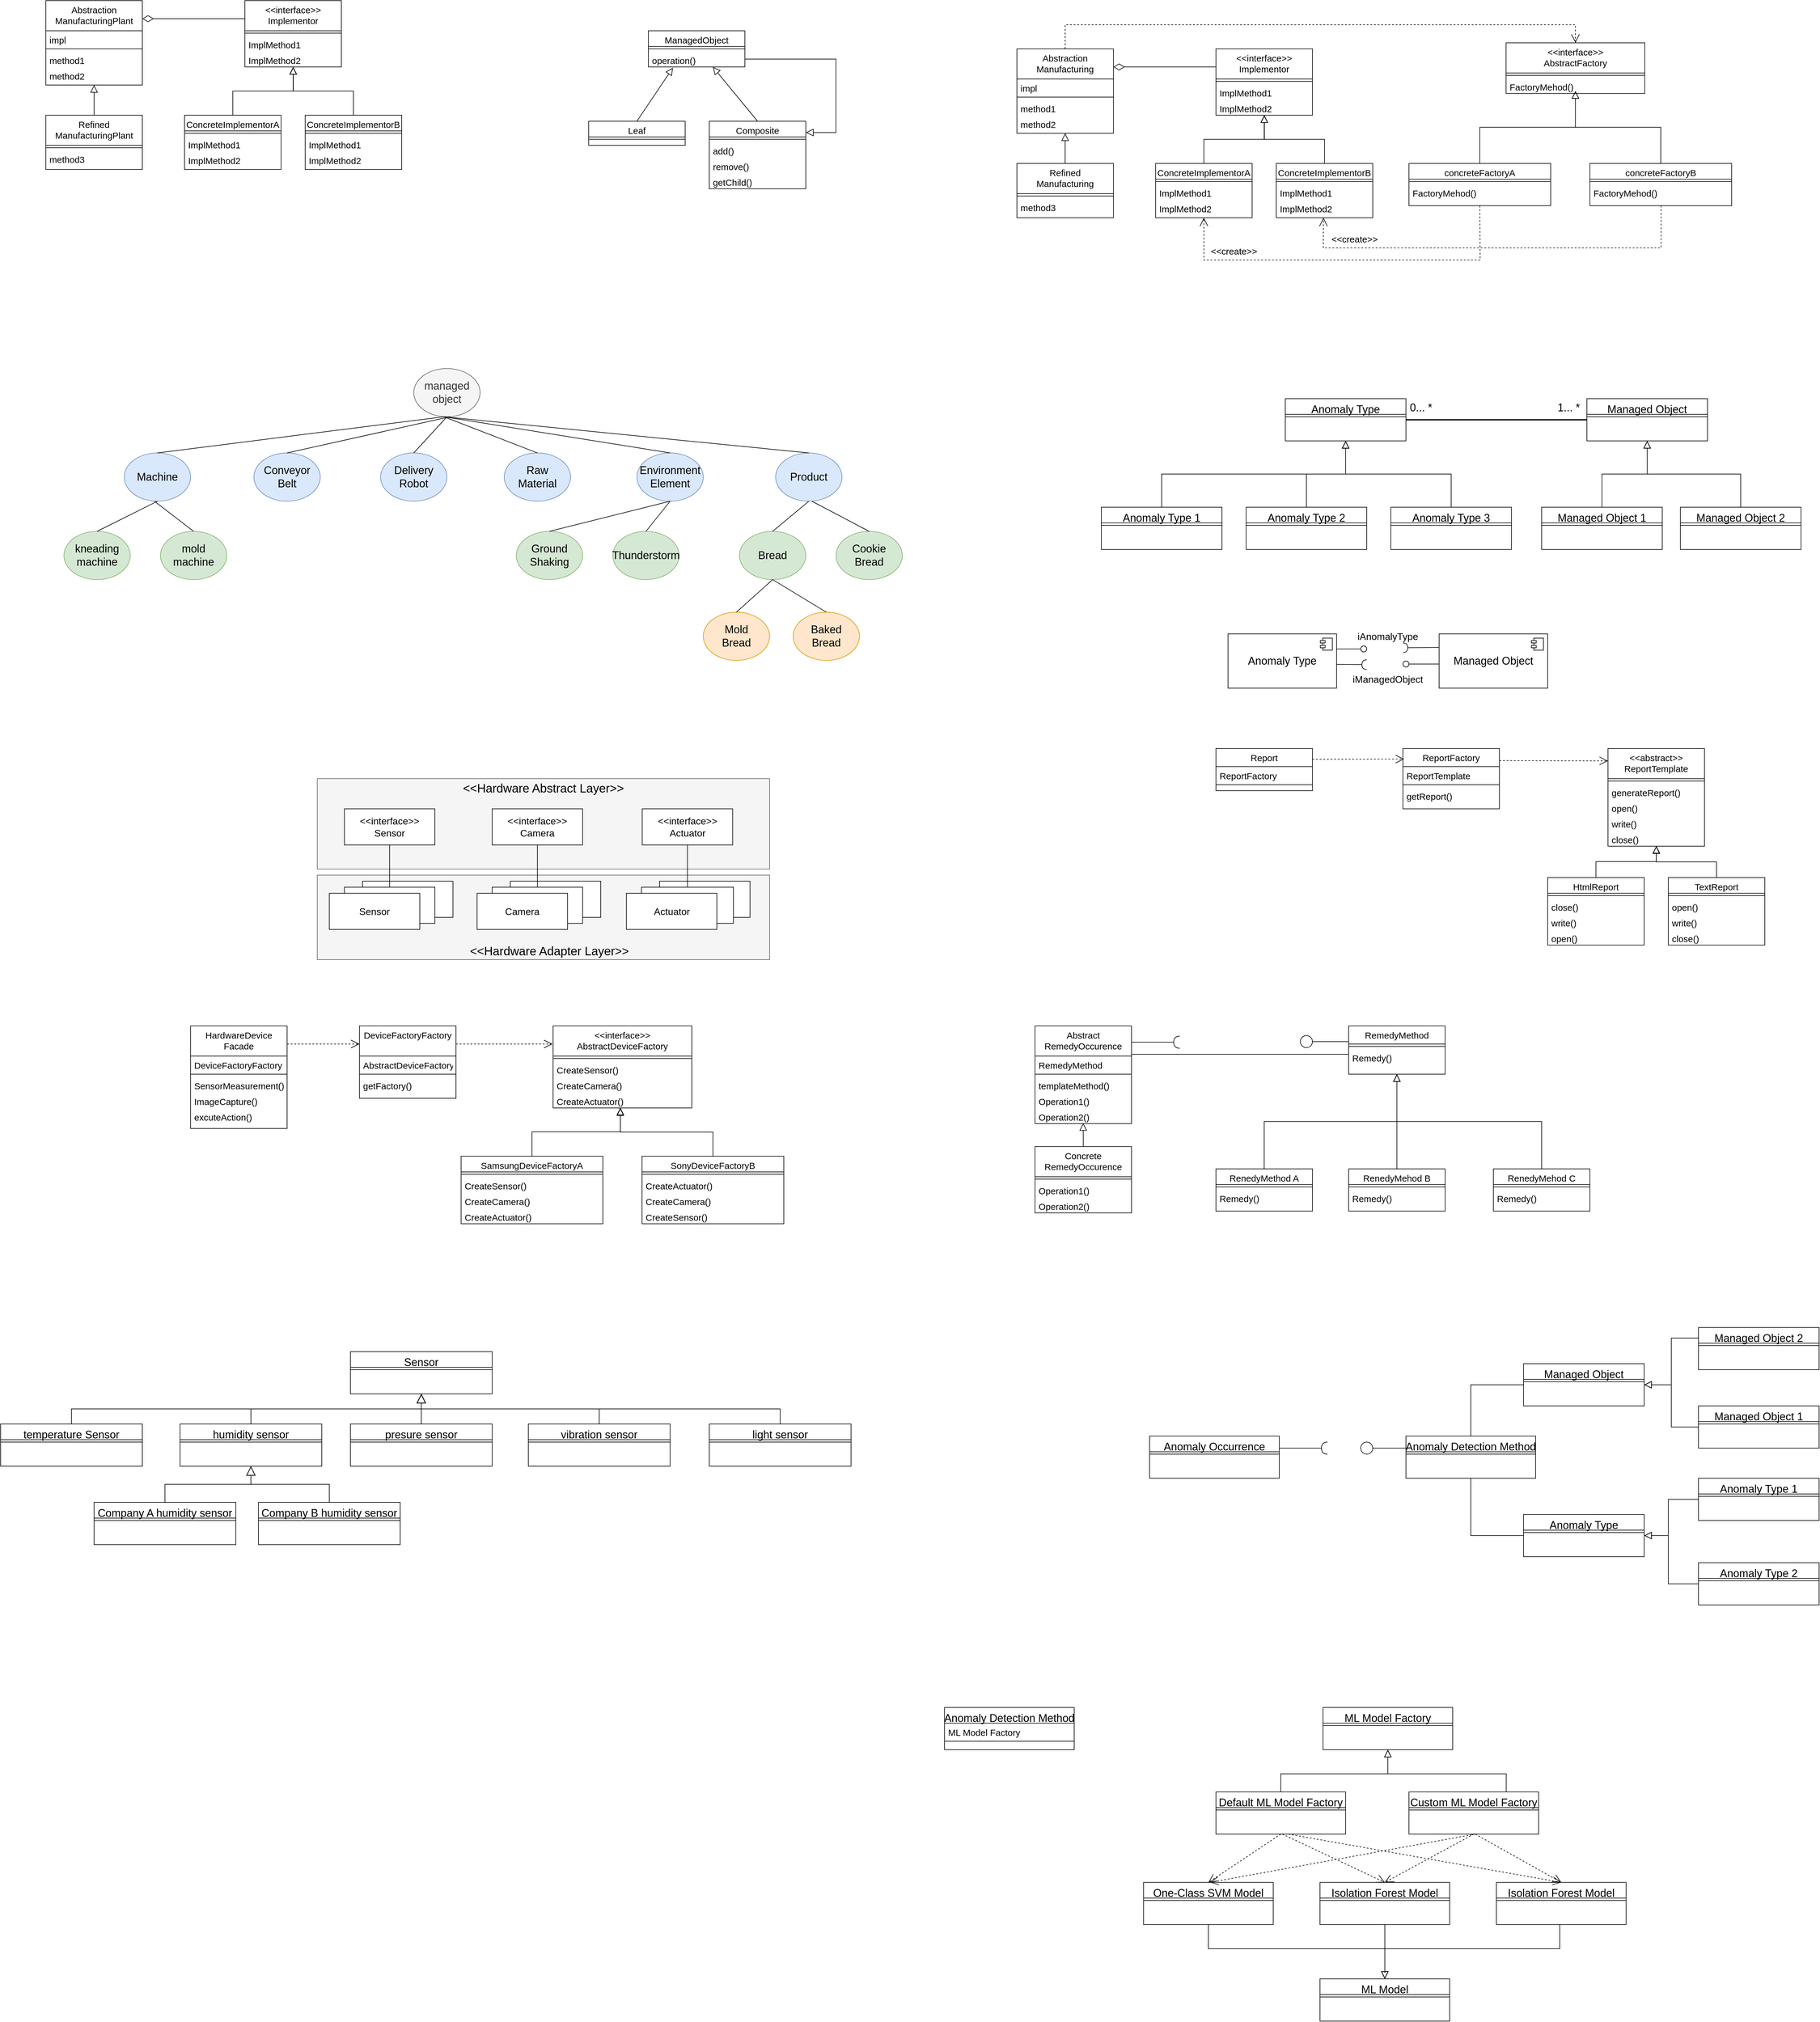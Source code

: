 <mxfile version="21.2.3" type="github">
  <diagram id="C5RBs43oDa-KdzZeNtuy" name="Page-1">
    <mxGraphModel dx="2024" dy="2043" grid="1" gridSize="10" guides="1" tooltips="1" connect="1" arrows="1" fold="1" page="1" pageScale="1" pageWidth="827" pageHeight="1169" math="0" shadow="0">
      <root>
        <mxCell id="WIyWlLk6GJQsqaUBKTNV-0" />
        <mxCell id="WIyWlLk6GJQsqaUBKTNV-1" parent="WIyWlLk6GJQsqaUBKTNV-0" />
        <mxCell id="s4Zs7lw3GT2iUP9dkB31-0" value="Abstraction&#xa;ManufacturingPlant" style="swimlane;fontStyle=0;align=center;verticalAlign=top;childLayout=stackLayout;horizontal=1;startSize=50;horizontalStack=0;resizeParent=1;resizeLast=0;collapsible=1;marginBottom=0;rounded=0;shadow=0;strokeWidth=1;fontSize=15;" parent="WIyWlLk6GJQsqaUBKTNV-1" vertex="1">
          <mxGeometry x="140" y="-510" width="160" height="140" as="geometry">
            <mxRectangle x="340" y="380" width="170" height="26" as="alternateBounds" />
          </mxGeometry>
        </mxCell>
        <mxCell id="s4Zs7lw3GT2iUP9dkB31-1" value="impl" style="text;align=left;verticalAlign=top;spacingLeft=4;spacingRight=4;overflow=hidden;rotatable=0;points=[[0,0.5],[1,0.5]];portConstraint=eastwest;fontSize=15;" parent="s4Zs7lw3GT2iUP9dkB31-0" vertex="1">
          <mxGeometry y="50" width="160" height="26" as="geometry" />
        </mxCell>
        <mxCell id="s4Zs7lw3GT2iUP9dkB31-2" value="" style="line;html=1;strokeWidth=1;align=left;verticalAlign=middle;spacingTop=-1;spacingLeft=3;spacingRight=3;rotatable=0;labelPosition=right;points=[];portConstraint=eastwest;fontSize=15;" parent="s4Zs7lw3GT2iUP9dkB31-0" vertex="1">
          <mxGeometry y="76" width="160" height="8" as="geometry" />
        </mxCell>
        <mxCell id="s4Zs7lw3GT2iUP9dkB31-3" value="method1" style="text;align=left;verticalAlign=top;spacingLeft=4;spacingRight=4;overflow=hidden;rotatable=0;points=[[0,0.5],[1,0.5]];portConstraint=eastwest;fontSize=15;" parent="s4Zs7lw3GT2iUP9dkB31-0" vertex="1">
          <mxGeometry y="84" width="160" height="26" as="geometry" />
        </mxCell>
        <mxCell id="s4Zs7lw3GT2iUP9dkB31-4" value="method2" style="text;align=left;verticalAlign=top;spacingLeft=4;spacingRight=4;overflow=hidden;rotatable=0;points=[[0,0.5],[1,0.5]];portConstraint=eastwest;fontSize=15;" parent="s4Zs7lw3GT2iUP9dkB31-0" vertex="1">
          <mxGeometry y="110" width="160" height="26" as="geometry" />
        </mxCell>
        <mxCell id="s4Zs7lw3GT2iUP9dkB31-5" value="&lt;&lt;interface&gt;&gt;&#xa;Implementor" style="swimlane;fontStyle=0;align=center;verticalAlign=top;childLayout=stackLayout;horizontal=1;startSize=50;horizontalStack=0;resizeParent=1;resizeLast=0;collapsible=1;marginBottom=0;rounded=0;shadow=0;strokeWidth=1;fontSize=15;" parent="WIyWlLk6GJQsqaUBKTNV-1" vertex="1">
          <mxGeometry x="470" y="-510" width="160" height="110" as="geometry">
            <mxRectangle x="340" y="380" width="170" height="26" as="alternateBounds" />
          </mxGeometry>
        </mxCell>
        <mxCell id="s4Zs7lw3GT2iUP9dkB31-7" value="" style="line;html=1;strokeWidth=1;align=left;verticalAlign=middle;spacingTop=-1;spacingLeft=3;spacingRight=3;rotatable=0;labelPosition=right;points=[];portConstraint=eastwest;fontSize=15;" parent="s4Zs7lw3GT2iUP9dkB31-5" vertex="1">
          <mxGeometry y="50" width="160" height="8" as="geometry" />
        </mxCell>
        <mxCell id="s4Zs7lw3GT2iUP9dkB31-8" value="ImplMethod1" style="text;align=left;verticalAlign=top;spacingLeft=4;spacingRight=4;overflow=hidden;rotatable=0;points=[[0,0.5],[1,0.5]];portConstraint=eastwest;fontSize=15;" parent="s4Zs7lw3GT2iUP9dkB31-5" vertex="1">
          <mxGeometry y="58" width="160" height="26" as="geometry" />
        </mxCell>
        <mxCell id="s4Zs7lw3GT2iUP9dkB31-9" value="ImplMethod2" style="text;align=left;verticalAlign=top;spacingLeft=4;spacingRight=4;overflow=hidden;rotatable=0;points=[[0,0.5],[1,0.5]];portConstraint=eastwest;fontSize=15;" parent="s4Zs7lw3GT2iUP9dkB31-5" vertex="1">
          <mxGeometry y="84" width="160" height="26" as="geometry" />
        </mxCell>
        <mxCell id="s4Zs7lw3GT2iUP9dkB31-10" value="Refined&#xa;ManufacturingPlant" style="swimlane;fontStyle=0;align=center;verticalAlign=top;childLayout=stackLayout;horizontal=1;startSize=50;horizontalStack=0;resizeParent=1;resizeLast=0;collapsible=1;marginBottom=0;rounded=0;shadow=0;strokeWidth=1;fontSize=15;" parent="WIyWlLk6GJQsqaUBKTNV-1" vertex="1">
          <mxGeometry x="140" y="-320" width="160" height="90" as="geometry">
            <mxRectangle x="340" y="380" width="170" height="26" as="alternateBounds" />
          </mxGeometry>
        </mxCell>
        <mxCell id="s4Zs7lw3GT2iUP9dkB31-11" value="" style="line;html=1;strokeWidth=1;align=left;verticalAlign=middle;spacingTop=-1;spacingLeft=3;spacingRight=3;rotatable=0;labelPosition=right;points=[];portConstraint=eastwest;fontSize=15;" parent="s4Zs7lw3GT2iUP9dkB31-10" vertex="1">
          <mxGeometry y="50" width="160" height="8" as="geometry" />
        </mxCell>
        <mxCell id="pJVFiTPp0oiFkhwM4sQL-0" value="method3" style="text;align=left;verticalAlign=top;spacingLeft=4;spacingRight=4;overflow=hidden;rotatable=0;points=[[0,0.5],[1,0.5]];portConstraint=eastwest;fontSize=15;" parent="s4Zs7lw3GT2iUP9dkB31-10" vertex="1">
          <mxGeometry y="58" width="160" height="26" as="geometry" />
        </mxCell>
        <mxCell id="s4Zs7lw3GT2iUP9dkB31-14" value="ConcreteImplementorA" style="swimlane;fontStyle=0;align=center;verticalAlign=top;childLayout=stackLayout;horizontal=1;startSize=26;horizontalStack=0;resizeParent=1;resizeLast=0;collapsible=1;marginBottom=0;rounded=0;shadow=0;strokeWidth=1;fontSize=15;" parent="WIyWlLk6GJQsqaUBKTNV-1" vertex="1">
          <mxGeometry x="370" y="-320" width="160" height="90" as="geometry">
            <mxRectangle x="340" y="380" width="170" height="26" as="alternateBounds" />
          </mxGeometry>
        </mxCell>
        <mxCell id="s4Zs7lw3GT2iUP9dkB31-15" value="" style="line;html=1;strokeWidth=1;align=left;verticalAlign=middle;spacingTop=-1;spacingLeft=3;spacingRight=3;rotatable=0;labelPosition=right;points=[];portConstraint=eastwest;fontSize=15;" parent="s4Zs7lw3GT2iUP9dkB31-14" vertex="1">
          <mxGeometry y="26" width="160" height="8" as="geometry" />
        </mxCell>
        <mxCell id="s4Zs7lw3GT2iUP9dkB31-16" value="ImplMethod1" style="text;align=left;verticalAlign=top;spacingLeft=4;spacingRight=4;overflow=hidden;rotatable=0;points=[[0,0.5],[1,0.5]];portConstraint=eastwest;fontSize=15;" parent="s4Zs7lw3GT2iUP9dkB31-14" vertex="1">
          <mxGeometry y="34" width="160" height="26" as="geometry" />
        </mxCell>
        <mxCell id="s4Zs7lw3GT2iUP9dkB31-17" value="ImplMethod2" style="text;align=left;verticalAlign=top;spacingLeft=4;spacingRight=4;overflow=hidden;rotatable=0;points=[[0,0.5],[1,0.5]];portConstraint=eastwest;fontSize=15;" parent="s4Zs7lw3GT2iUP9dkB31-14" vertex="1">
          <mxGeometry y="60" width="160" height="26" as="geometry" />
        </mxCell>
        <mxCell id="s4Zs7lw3GT2iUP9dkB31-18" value="" style="endArrow=block;endSize=10;endFill=0;shadow=0;strokeWidth=1;rounded=0;edgeStyle=elbowEdgeStyle;elbow=vertical;entryX=0.5;entryY=1;entryDx=0;entryDy=0;exitX=0.5;exitY=0;exitDx=0;exitDy=0;fontSize=15;" parent="WIyWlLk6GJQsqaUBKTNV-1" source="s4Zs7lw3GT2iUP9dkB31-14" target="s4Zs7lw3GT2iUP9dkB31-5" edge="1">
          <mxGeometry width="160" relative="1" as="geometry">
            <mxPoint x="450" y="-296" as="sourcePoint" />
            <mxPoint x="340" y="-398" as="targetPoint" />
          </mxGeometry>
        </mxCell>
        <mxCell id="s4Zs7lw3GT2iUP9dkB31-19" value="" style="endArrow=block;endSize=10;endFill=0;shadow=0;strokeWidth=1;rounded=0;edgeStyle=elbowEdgeStyle;elbow=vertical;exitX=0.5;exitY=0;exitDx=0;exitDy=0;fontSize=15;" parent="WIyWlLk6GJQsqaUBKTNV-1" source="s4Zs7lw3GT2iUP9dkB31-10" edge="1">
          <mxGeometry width="160" relative="1" as="geometry">
            <mxPoint x="550" y="-310" as="sourcePoint" />
            <mxPoint x="220" y="-370" as="targetPoint" />
          </mxGeometry>
        </mxCell>
        <mxCell id="s4Zs7lw3GT2iUP9dkB31-20" value="" style="endArrow=diamondThin;endSize=16;endFill=0;shadow=0;strokeWidth=1;rounded=0;edgeStyle=elbowEdgeStyle;elbow=vertical;exitX=0;exitY=0.25;exitDx=0;exitDy=0;fontSize=15;" parent="WIyWlLk6GJQsqaUBKTNV-1" source="s4Zs7lw3GT2iUP9dkB31-5" target="s4Zs7lw3GT2iUP9dkB31-0" edge="1">
          <mxGeometry width="160" relative="1" as="geometry">
            <mxPoint x="240" y="-310" as="sourcePoint" />
            <mxPoint x="310" y="-480" as="targetPoint" />
            <Array as="points">
              <mxPoint x="320" y="-480" />
            </Array>
          </mxGeometry>
        </mxCell>
        <mxCell id="s4Zs7lw3GT2iUP9dkB31-31" value="ConcreteImplementorB" style="swimlane;fontStyle=0;align=center;verticalAlign=top;childLayout=stackLayout;horizontal=1;startSize=26;horizontalStack=0;resizeParent=1;resizeLast=0;collapsible=1;marginBottom=0;rounded=0;shadow=0;strokeWidth=1;fontSize=15;" parent="WIyWlLk6GJQsqaUBKTNV-1" vertex="1">
          <mxGeometry x="570" y="-320" width="160" height="90" as="geometry">
            <mxRectangle x="340" y="380" width="170" height="26" as="alternateBounds" />
          </mxGeometry>
        </mxCell>
        <mxCell id="s4Zs7lw3GT2iUP9dkB31-32" value="" style="line;html=1;strokeWidth=1;align=left;verticalAlign=middle;spacingTop=-1;spacingLeft=3;spacingRight=3;rotatable=0;labelPosition=right;points=[];portConstraint=eastwest;fontSize=15;" parent="s4Zs7lw3GT2iUP9dkB31-31" vertex="1">
          <mxGeometry y="26" width="160" height="8" as="geometry" />
        </mxCell>
        <mxCell id="s4Zs7lw3GT2iUP9dkB31-33" value="ImplMethod1" style="text;align=left;verticalAlign=top;spacingLeft=4;spacingRight=4;overflow=hidden;rotatable=0;points=[[0,0.5],[1,0.5]];portConstraint=eastwest;fontSize=15;" parent="s4Zs7lw3GT2iUP9dkB31-31" vertex="1">
          <mxGeometry y="34" width="160" height="26" as="geometry" />
        </mxCell>
        <mxCell id="s4Zs7lw3GT2iUP9dkB31-34" value="ImplMethod2" style="text;align=left;verticalAlign=top;spacingLeft=4;spacingRight=4;overflow=hidden;rotatable=0;points=[[0,0.5],[1,0.5]];portConstraint=eastwest;fontSize=15;" parent="s4Zs7lw3GT2iUP9dkB31-31" vertex="1">
          <mxGeometry y="60" width="160" height="26" as="geometry" />
        </mxCell>
        <mxCell id="s4Zs7lw3GT2iUP9dkB31-35" value="" style="endArrow=block;endSize=10;endFill=0;shadow=0;strokeWidth=1;rounded=0;edgeStyle=elbowEdgeStyle;elbow=vertical;entryX=0.502;entryY=1;entryDx=0;entryDy=0;entryPerimeter=0;fontSize=15;" parent="WIyWlLk6GJQsqaUBKTNV-1" source="s4Zs7lw3GT2iUP9dkB31-31" target="s4Zs7lw3GT2iUP9dkB31-9" edge="1">
          <mxGeometry width="160" relative="1" as="geometry">
            <mxPoint x="460" y="-310" as="sourcePoint" />
            <mxPoint x="551" y="-410" as="targetPoint" />
          </mxGeometry>
        </mxCell>
        <mxCell id="pJVFiTPp0oiFkhwM4sQL-5" value="managed object" style="ellipse;whiteSpace=wrap;html=1;fontSize=18;fillColor=#f5f5f5;fontColor=#333333;strokeColor=#666666;" parent="WIyWlLk6GJQsqaUBKTNV-1" vertex="1">
          <mxGeometry x="750" y="100" width="110" height="80" as="geometry" />
        </mxCell>
        <mxCell id="pJVFiTPp0oiFkhwM4sQL-6" value="Machine" style="ellipse;whiteSpace=wrap;html=1;fontSize=18;fillColor=#dae8fc;strokeColor=#6c8ebf;" parent="WIyWlLk6GJQsqaUBKTNV-1" vertex="1">
          <mxGeometry x="270" y="240" width="110" height="80" as="geometry" />
        </mxCell>
        <mxCell id="pJVFiTPp0oiFkhwM4sQL-7" value="Conveyor&lt;br style=&quot;font-size: 18px;&quot;&gt;Belt" style="ellipse;whiteSpace=wrap;html=1;fontSize=18;fillColor=#dae8fc;strokeColor=#6c8ebf;" parent="WIyWlLk6GJQsqaUBKTNV-1" vertex="1">
          <mxGeometry x="485" y="240" width="110" height="80" as="geometry" />
        </mxCell>
        <mxCell id="pJVFiTPp0oiFkhwM4sQL-8" value="Delivery&lt;br style=&quot;font-size: 18px;&quot;&gt;Robot" style="ellipse;whiteSpace=wrap;html=1;fontSize=18;fillColor=#dae8fc;strokeColor=#6c8ebf;" parent="WIyWlLk6GJQsqaUBKTNV-1" vertex="1">
          <mxGeometry x="695" y="240" width="110" height="80" as="geometry" />
        </mxCell>
        <mxCell id="pJVFiTPp0oiFkhwM4sQL-9" value="Raw&lt;br style=&quot;font-size: 18px;&quot;&gt;Material" style="ellipse;whiteSpace=wrap;html=1;fontSize=18;fillColor=#dae8fc;strokeColor=#6c8ebf;" parent="WIyWlLk6GJQsqaUBKTNV-1" vertex="1">
          <mxGeometry x="900" y="240" width="110" height="80" as="geometry" />
        </mxCell>
        <mxCell id="pJVFiTPp0oiFkhwM4sQL-10" value="Environment&lt;br style=&quot;font-size: 18px;&quot;&gt;Element" style="ellipse;whiteSpace=wrap;html=1;fontSize=18;fillColor=#dae8fc;strokeColor=#6c8ebf;" parent="WIyWlLk6GJQsqaUBKTNV-1" vertex="1">
          <mxGeometry x="1120" y="240" width="110" height="80" as="geometry" />
        </mxCell>
        <mxCell id="pJVFiTPp0oiFkhwM4sQL-11" value="Product" style="ellipse;whiteSpace=wrap;html=1;fontSize=18;fillColor=#dae8fc;strokeColor=#6c8ebf;" parent="WIyWlLk6GJQsqaUBKTNV-1" vertex="1">
          <mxGeometry x="1350" y="240" width="110" height="80" as="geometry" />
        </mxCell>
        <mxCell id="pJVFiTPp0oiFkhwM4sQL-12" value="Ground Shaking" style="ellipse;whiteSpace=wrap;html=1;fontSize=18;fillColor=#d5e8d4;strokeColor=#82b366;" parent="WIyWlLk6GJQsqaUBKTNV-1" vertex="1">
          <mxGeometry x="920" y="370" width="110" height="80" as="geometry" />
        </mxCell>
        <mxCell id="pJVFiTPp0oiFkhwM4sQL-13" value="Thunderstorm" style="ellipse;whiteSpace=wrap;html=1;fontSize=18;fillColor=#d5e8d4;strokeColor=#82b366;" parent="WIyWlLk6GJQsqaUBKTNV-1" vertex="1">
          <mxGeometry x="1080" y="370" width="110" height="80" as="geometry" />
        </mxCell>
        <mxCell id="pJVFiTPp0oiFkhwM4sQL-15" value="kneading machine" style="ellipse;whiteSpace=wrap;html=1;fontSize=18;fillColor=#d5e8d4;strokeColor=#82b366;" parent="WIyWlLk6GJQsqaUBKTNV-1" vertex="1">
          <mxGeometry x="170" y="370" width="110" height="80" as="geometry" />
        </mxCell>
        <mxCell id="pJVFiTPp0oiFkhwM4sQL-16" value="mold &lt;br style=&quot;font-size: 18px;&quot;&gt;machine" style="ellipse;whiteSpace=wrap;html=1;fontSize=18;fillColor=#d5e8d4;strokeColor=#82b366;" parent="WIyWlLk6GJQsqaUBKTNV-1" vertex="1">
          <mxGeometry x="330" y="370" width="110" height="80" as="geometry" />
        </mxCell>
        <mxCell id="pJVFiTPp0oiFkhwM4sQL-17" value="Bread" style="ellipse;whiteSpace=wrap;html=1;fontSize=18;fillColor=#d5e8d4;strokeColor=#82b366;" parent="WIyWlLk6GJQsqaUBKTNV-1" vertex="1">
          <mxGeometry x="1290" y="370" width="110" height="80" as="geometry" />
        </mxCell>
        <mxCell id="pJVFiTPp0oiFkhwM4sQL-18" value="Cookie &lt;br&gt;Bread" style="ellipse;whiteSpace=wrap;html=1;fontSize=18;fillColor=#d5e8d4;strokeColor=#82b366;" parent="WIyWlLk6GJQsqaUBKTNV-1" vertex="1">
          <mxGeometry x="1450" y="370" width="110" height="80" as="geometry" />
        </mxCell>
        <mxCell id="pJVFiTPp0oiFkhwM4sQL-19" value="" style="endArrow=none;html=1;rounded=0;entryX=0.5;entryY=1;entryDx=0;entryDy=0;exitX=0.5;exitY=0;exitDx=0;exitDy=0;" parent="WIyWlLk6GJQsqaUBKTNV-1" source="pJVFiTPp0oiFkhwM4sQL-8" target="pJVFiTPp0oiFkhwM4sQL-5" edge="1">
          <mxGeometry width="50" height="50" relative="1" as="geometry">
            <mxPoint x="880" y="380" as="sourcePoint" />
            <mxPoint x="930" y="330" as="targetPoint" />
          </mxGeometry>
        </mxCell>
        <mxCell id="pJVFiTPp0oiFkhwM4sQL-20" value="" style="endArrow=none;html=1;rounded=0;exitX=0.5;exitY=0;exitDx=0;exitDy=0;" parent="WIyWlLk6GJQsqaUBKTNV-1" source="pJVFiTPp0oiFkhwM4sQL-7" edge="1">
          <mxGeometry width="50" height="50" relative="1" as="geometry">
            <mxPoint x="760" y="250" as="sourcePoint" />
            <mxPoint x="810" y="180" as="targetPoint" />
          </mxGeometry>
        </mxCell>
        <mxCell id="pJVFiTPp0oiFkhwM4sQL-21" value="" style="endArrow=none;html=1;rounded=0;exitX=0.5;exitY=0;exitDx=0;exitDy=0;" parent="WIyWlLk6GJQsqaUBKTNV-1" source="pJVFiTPp0oiFkhwM4sQL-6" edge="1">
          <mxGeometry width="50" height="50" relative="1" as="geometry">
            <mxPoint x="550" y="250" as="sourcePoint" />
            <mxPoint x="800" y="180" as="targetPoint" />
          </mxGeometry>
        </mxCell>
        <mxCell id="pJVFiTPp0oiFkhwM4sQL-22" value="Mold&lt;br&gt;Bread" style="ellipse;whiteSpace=wrap;html=1;fontSize=18;fillColor=#ffe6cc;strokeColor=#d79b00;" parent="WIyWlLk6GJQsqaUBKTNV-1" vertex="1">
          <mxGeometry x="1230" y="504" width="110" height="80" as="geometry" />
        </mxCell>
        <mxCell id="pJVFiTPp0oiFkhwM4sQL-23" value="Baked &lt;br&gt;Bread" style="ellipse;whiteSpace=wrap;html=1;fontSize=18;fillColor=#ffe6cc;strokeColor=#d79b00;" parent="WIyWlLk6GJQsqaUBKTNV-1" vertex="1">
          <mxGeometry x="1379" y="504" width="110" height="80" as="geometry" />
        </mxCell>
        <mxCell id="pJVFiTPp0oiFkhwM4sQL-24" value="" style="endArrow=none;html=1;rounded=0;exitX=0.5;exitY=0;exitDx=0;exitDy=0;" parent="WIyWlLk6GJQsqaUBKTNV-1" source="pJVFiTPp0oiFkhwM4sQL-9" edge="1">
          <mxGeometry width="50" height="50" relative="1" as="geometry">
            <mxPoint x="760" y="250" as="sourcePoint" />
            <mxPoint x="800" y="180" as="targetPoint" />
          </mxGeometry>
        </mxCell>
        <mxCell id="pJVFiTPp0oiFkhwM4sQL-25" value="" style="endArrow=none;html=1;rounded=0;exitX=0.5;exitY=0;exitDx=0;exitDy=0;" parent="WIyWlLk6GJQsqaUBKTNV-1" source="pJVFiTPp0oiFkhwM4sQL-10" edge="1">
          <mxGeometry width="50" height="50" relative="1" as="geometry">
            <mxPoint x="965" y="250" as="sourcePoint" />
            <mxPoint x="800" y="180" as="targetPoint" />
          </mxGeometry>
        </mxCell>
        <mxCell id="pJVFiTPp0oiFkhwM4sQL-26" value="" style="endArrow=none;html=1;rounded=0;exitX=0.5;exitY=0;exitDx=0;exitDy=0;" parent="WIyWlLk6GJQsqaUBKTNV-1" source="pJVFiTPp0oiFkhwM4sQL-11" edge="1">
          <mxGeometry width="50" height="50" relative="1" as="geometry">
            <mxPoint x="1185" y="250" as="sourcePoint" />
            <mxPoint x="800" y="180" as="targetPoint" />
          </mxGeometry>
        </mxCell>
        <mxCell id="pJVFiTPp0oiFkhwM4sQL-27" value="" style="endArrow=none;html=1;rounded=0;entryX=0.5;entryY=1;entryDx=0;entryDy=0;exitX=0.5;exitY=0;exitDx=0;exitDy=0;" parent="WIyWlLk6GJQsqaUBKTNV-1" source="pJVFiTPp0oiFkhwM4sQL-15" target="pJVFiTPp0oiFkhwM4sQL-6" edge="1">
          <mxGeometry width="50" height="50" relative="1" as="geometry">
            <mxPoint x="760" y="250" as="sourcePoint" />
            <mxPoint x="815" y="190" as="targetPoint" />
          </mxGeometry>
        </mxCell>
        <mxCell id="pJVFiTPp0oiFkhwM4sQL-28" value="" style="endArrow=none;html=1;rounded=0;exitX=0.5;exitY=0;exitDx=0;exitDy=0;" parent="WIyWlLk6GJQsqaUBKTNV-1" source="pJVFiTPp0oiFkhwM4sQL-16" edge="1">
          <mxGeometry width="50" height="50" relative="1" as="geometry">
            <mxPoint x="235" y="380" as="sourcePoint" />
            <mxPoint x="320" y="320" as="targetPoint" />
          </mxGeometry>
        </mxCell>
        <mxCell id="pJVFiTPp0oiFkhwM4sQL-29" value="" style="endArrow=none;html=1;rounded=0;exitX=0.5;exitY=0;exitDx=0;exitDy=0;entryX=0.5;entryY=1;entryDx=0;entryDy=0;" parent="WIyWlLk6GJQsqaUBKTNV-1" source="pJVFiTPp0oiFkhwM4sQL-12" target="pJVFiTPp0oiFkhwM4sQL-10" edge="1">
          <mxGeometry width="50" height="50" relative="1" as="geometry">
            <mxPoint x="395" y="380" as="sourcePoint" />
            <mxPoint x="330" y="330" as="targetPoint" />
          </mxGeometry>
        </mxCell>
        <mxCell id="pJVFiTPp0oiFkhwM4sQL-30" value="" style="endArrow=none;html=1;rounded=0;exitX=0.5;exitY=0;exitDx=0;exitDy=0;entryX=0.5;entryY=1;entryDx=0;entryDy=0;" parent="WIyWlLk6GJQsqaUBKTNV-1" source="pJVFiTPp0oiFkhwM4sQL-13" target="pJVFiTPp0oiFkhwM4sQL-10" edge="1">
          <mxGeometry width="50" height="50" relative="1" as="geometry">
            <mxPoint x="985" y="380" as="sourcePoint" />
            <mxPoint x="1180" y="330" as="targetPoint" />
          </mxGeometry>
        </mxCell>
        <mxCell id="pJVFiTPp0oiFkhwM4sQL-31" value="" style="endArrow=none;html=1;rounded=0;exitX=0.5;exitY=0;exitDx=0;exitDy=0;entryX=0.5;entryY=1;entryDx=0;entryDy=0;" parent="WIyWlLk6GJQsqaUBKTNV-1" source="pJVFiTPp0oiFkhwM4sQL-17" target="pJVFiTPp0oiFkhwM4sQL-11" edge="1">
          <mxGeometry width="50" height="50" relative="1" as="geometry">
            <mxPoint x="1145" y="380" as="sourcePoint" />
            <mxPoint x="1185" y="330" as="targetPoint" />
          </mxGeometry>
        </mxCell>
        <mxCell id="pJVFiTPp0oiFkhwM4sQL-32" value="" style="endArrow=none;html=1;rounded=0;exitX=0.5;exitY=0;exitDx=0;exitDy=0;" parent="WIyWlLk6GJQsqaUBKTNV-1" source="pJVFiTPp0oiFkhwM4sQL-18" edge="1">
          <mxGeometry width="50" height="50" relative="1" as="geometry">
            <mxPoint x="1355" y="380" as="sourcePoint" />
            <mxPoint x="1410" y="320" as="targetPoint" />
          </mxGeometry>
        </mxCell>
        <mxCell id="pJVFiTPp0oiFkhwM4sQL-33" value="" style="endArrow=none;html=1;rounded=0;exitX=0.5;exitY=0;exitDx=0;exitDy=0;entryX=0.5;entryY=1;entryDx=0;entryDy=0;" parent="WIyWlLk6GJQsqaUBKTNV-1" source="pJVFiTPp0oiFkhwM4sQL-23" target="pJVFiTPp0oiFkhwM4sQL-17" edge="1">
          <mxGeometry width="50" height="50" relative="1" as="geometry">
            <mxPoint x="1515" y="380" as="sourcePoint" />
            <mxPoint x="1420" y="330" as="targetPoint" />
          </mxGeometry>
        </mxCell>
        <mxCell id="pJVFiTPp0oiFkhwM4sQL-34" value="" style="endArrow=none;html=1;rounded=0;exitX=0.5;exitY=0;exitDx=0;exitDy=0;entryX=0.5;entryY=1;entryDx=0;entryDy=0;" parent="WIyWlLk6GJQsqaUBKTNV-1" source="pJVFiTPp0oiFkhwM4sQL-22" target="pJVFiTPp0oiFkhwM4sQL-17" edge="1">
          <mxGeometry width="50" height="50" relative="1" as="geometry">
            <mxPoint x="1395" y="510" as="sourcePoint" />
            <mxPoint x="1355" y="460" as="targetPoint" />
          </mxGeometry>
        </mxCell>
        <mxCell id="pJVFiTPp0oiFkhwM4sQL-35" value="" style="rounded=0;whiteSpace=wrap;html=1;fillColor=#f5f5f5;fontColor=#333333;strokeColor=#666666;" parent="WIyWlLk6GJQsqaUBKTNV-1" vertex="1">
          <mxGeometry x="590" y="780" width="750" height="150" as="geometry" />
        </mxCell>
        <mxCell id="pJVFiTPp0oiFkhwM4sQL-36" value="" style="rounded=0;whiteSpace=wrap;html=1;fillColor=#f5f5f5;fontColor=#333333;strokeColor=#666666;" parent="WIyWlLk6GJQsqaUBKTNV-1" vertex="1">
          <mxGeometry x="590" y="940" width="750" height="140" as="geometry" />
        </mxCell>
        <mxCell id="pJVFiTPp0oiFkhwM4sQL-37" value="&amp;lt;&amp;lt;Hardware Abstract Layer&amp;gt;&amp;gt;" style="text;html=1;strokeColor=none;fillColor=none;align=center;verticalAlign=middle;whiteSpace=wrap;rounded=0;fontSize=20;" parent="WIyWlLk6GJQsqaUBKTNV-1" vertex="1">
          <mxGeometry x="830" y="780" width="270" height="30" as="geometry" />
        </mxCell>
        <mxCell id="pJVFiTPp0oiFkhwM4sQL-38" value="&amp;lt;&amp;lt;interface&amp;gt;&amp;gt;&lt;br style=&quot;font-size: 16px;&quot;&gt;Sensor" style="rounded=0;whiteSpace=wrap;html=1;fontSize=16;" parent="WIyWlLk6GJQsqaUBKTNV-1" vertex="1">
          <mxGeometry x="635" y="830" width="150" height="60" as="geometry" />
        </mxCell>
        <mxCell id="pJVFiTPp0oiFkhwM4sQL-39" value="&amp;lt;&amp;lt;interface&amp;gt;&amp;gt;&lt;br style=&quot;font-size: 16px;&quot;&gt;Camera" style="rounded=0;whiteSpace=wrap;html=1;fontSize=16;" parent="WIyWlLk6GJQsqaUBKTNV-1" vertex="1">
          <mxGeometry x="880" y="830" width="150" height="60" as="geometry" />
        </mxCell>
        <mxCell id="pJVFiTPp0oiFkhwM4sQL-40" value="&amp;lt;&amp;lt;interface&amp;gt;&amp;gt;&lt;br style=&quot;font-size: 16px;&quot;&gt;Actuator" style="rounded=0;whiteSpace=wrap;html=1;fontSize=16;" parent="WIyWlLk6GJQsqaUBKTNV-1" vertex="1">
          <mxGeometry x="1128.75" y="830" width="150" height="60" as="geometry" />
        </mxCell>
        <mxCell id="pJVFiTPp0oiFkhwM4sQL-41" value="&amp;lt;&amp;lt;device&amp;gt;&amp;gt;&lt;br&gt;Sensor" style="rounded=0;whiteSpace=wrap;html=1;fontSize=16;" parent="WIyWlLk6GJQsqaUBKTNV-1" vertex="1">
          <mxGeometry x="665" y="950" width="150" height="60" as="geometry" />
        </mxCell>
        <mxCell id="pJVFiTPp0oiFkhwM4sQL-42" value="&amp;lt;&amp;lt;Hardware Adapter Layer&amp;gt;&amp;gt;" style="text;html=1;strokeColor=none;fillColor=none;align=center;verticalAlign=middle;whiteSpace=wrap;rounded=0;fontSize=20;" parent="WIyWlLk6GJQsqaUBKTNV-1" vertex="1">
          <mxGeometry x="840" y="1050" width="270" height="30" as="geometry" />
        </mxCell>
        <mxCell id="pJVFiTPp0oiFkhwM4sQL-43" value="&amp;lt;&amp;lt;device&amp;gt;&amp;gt;&lt;br&gt;Sensor" style="rounded=0;whiteSpace=wrap;html=1;fontSize=16;" parent="WIyWlLk6GJQsqaUBKTNV-1" vertex="1">
          <mxGeometry x="635" y="960" width="150" height="60" as="geometry" />
        </mxCell>
        <mxCell id="pJVFiTPp0oiFkhwM4sQL-44" value="Sensor" style="rounded=0;whiteSpace=wrap;html=1;fontSize=16;" parent="WIyWlLk6GJQsqaUBKTNV-1" vertex="1">
          <mxGeometry x="610" y="970" width="150" height="60" as="geometry" />
        </mxCell>
        <mxCell id="pJVFiTPp0oiFkhwM4sQL-45" value="&amp;lt;&amp;lt;device&amp;gt;&amp;gt;&lt;br&gt;Sensor" style="rounded=0;whiteSpace=wrap;html=1;fontSize=16;" parent="WIyWlLk6GJQsqaUBKTNV-1" vertex="1">
          <mxGeometry x="910" y="950" width="150" height="60" as="geometry" />
        </mxCell>
        <mxCell id="pJVFiTPp0oiFkhwM4sQL-46" value="&amp;lt;&amp;lt;device&amp;gt;&amp;gt;&lt;br&gt;Sensor" style="rounded=0;whiteSpace=wrap;html=1;fontSize=16;" parent="WIyWlLk6GJQsqaUBKTNV-1" vertex="1">
          <mxGeometry x="880" y="960" width="150" height="60" as="geometry" />
        </mxCell>
        <mxCell id="pJVFiTPp0oiFkhwM4sQL-47" value="Camera" style="rounded=0;whiteSpace=wrap;html=1;fontSize=16;" parent="WIyWlLk6GJQsqaUBKTNV-1" vertex="1">
          <mxGeometry x="855" y="970" width="150" height="60" as="geometry" />
        </mxCell>
        <mxCell id="pJVFiTPp0oiFkhwM4sQL-48" value="&amp;lt;&amp;lt;device&amp;gt;&amp;gt;&lt;br&gt;Sensor" style="rounded=0;whiteSpace=wrap;html=1;fontSize=16;" parent="WIyWlLk6GJQsqaUBKTNV-1" vertex="1">
          <mxGeometry x="1157.5" y="950" width="150" height="60" as="geometry" />
        </mxCell>
        <mxCell id="pJVFiTPp0oiFkhwM4sQL-49" value="&amp;lt;&amp;lt;device&amp;gt;&amp;gt;&lt;br&gt;Sensor" style="rounded=0;whiteSpace=wrap;html=1;fontSize=16;" parent="WIyWlLk6GJQsqaUBKTNV-1" vertex="1">
          <mxGeometry x="1127.5" y="960" width="152.5" height="60" as="geometry" />
        </mxCell>
        <mxCell id="pJVFiTPp0oiFkhwM4sQL-50" value="Actuator" style="rounded=0;whiteSpace=wrap;html=1;fontSize=16;" parent="WIyWlLk6GJQsqaUBKTNV-1" vertex="1">
          <mxGeometry x="1102.5" y="970" width="150" height="60" as="geometry" />
        </mxCell>
        <mxCell id="pJVFiTPp0oiFkhwM4sQL-51" value="" style="endArrow=none;html=1;rounded=0;entryX=0.5;entryY=1;entryDx=0;entryDy=0;exitX=0.5;exitY=0;exitDx=0;exitDy=0;" parent="WIyWlLk6GJQsqaUBKTNV-1" source="pJVFiTPp0oiFkhwM4sQL-43" target="pJVFiTPp0oiFkhwM4sQL-38" edge="1">
          <mxGeometry width="50" height="50" relative="1" as="geometry">
            <mxPoint x="970" y="980" as="sourcePoint" />
            <mxPoint x="1020" y="930" as="targetPoint" />
          </mxGeometry>
        </mxCell>
        <mxCell id="pJVFiTPp0oiFkhwM4sQL-52" value="" style="endArrow=none;html=1;rounded=0;entryX=0.5;entryY=1;entryDx=0;entryDy=0;exitX=0.5;exitY=0;exitDx=0;exitDy=0;" parent="WIyWlLk6GJQsqaUBKTNV-1" source="pJVFiTPp0oiFkhwM4sQL-46" target="pJVFiTPp0oiFkhwM4sQL-39" edge="1">
          <mxGeometry width="50" height="50" relative="1" as="geometry">
            <mxPoint x="720" y="970" as="sourcePoint" />
            <mxPoint x="720" y="900" as="targetPoint" />
          </mxGeometry>
        </mxCell>
        <mxCell id="pJVFiTPp0oiFkhwM4sQL-53" value="" style="endArrow=none;html=1;rounded=0;entryX=0.5;entryY=1;entryDx=0;entryDy=0;exitX=0.5;exitY=0;exitDx=0;exitDy=0;" parent="WIyWlLk6GJQsqaUBKTNV-1" source="pJVFiTPp0oiFkhwM4sQL-49" target="pJVFiTPp0oiFkhwM4sQL-40" edge="1">
          <mxGeometry width="50" height="50" relative="1" as="geometry">
            <mxPoint x="965" y="970" as="sourcePoint" />
            <mxPoint x="965" y="900" as="targetPoint" />
          </mxGeometry>
        </mxCell>
        <mxCell id="pJVFiTPp0oiFkhwM4sQL-54" value="DeviceFactoryFactory" style="swimlane;fontStyle=0;align=center;verticalAlign=top;childLayout=stackLayout;horizontal=1;startSize=50;horizontalStack=0;resizeParent=1;resizeLast=0;collapsible=1;marginBottom=0;rounded=0;shadow=0;strokeWidth=1;fontSize=15;" parent="WIyWlLk6GJQsqaUBKTNV-1" vertex="1">
          <mxGeometry x="660" y="1190" width="160" height="120" as="geometry">
            <mxRectangle x="340" y="380" width="170" height="26" as="alternateBounds" />
          </mxGeometry>
        </mxCell>
        <mxCell id="pJVFiTPp0oiFkhwM4sQL-55" value="AbstractDeviceFactory" style="text;align=left;verticalAlign=top;spacingLeft=4;spacingRight=4;overflow=hidden;rotatable=0;points=[[0,0.5],[1,0.5]];portConstraint=eastwest;fontSize=15;" parent="pJVFiTPp0oiFkhwM4sQL-54" vertex="1">
          <mxGeometry y="50" width="160" height="26" as="geometry" />
        </mxCell>
        <mxCell id="pJVFiTPp0oiFkhwM4sQL-56" value="" style="line;html=1;strokeWidth=1;align=left;verticalAlign=middle;spacingTop=-1;spacingLeft=3;spacingRight=3;rotatable=0;labelPosition=right;points=[];portConstraint=eastwest;fontSize=15;" parent="pJVFiTPp0oiFkhwM4sQL-54" vertex="1">
          <mxGeometry y="76" width="160" height="8" as="geometry" />
        </mxCell>
        <mxCell id="pJVFiTPp0oiFkhwM4sQL-57" value="getFactory()" style="text;align=left;verticalAlign=top;spacingLeft=4;spacingRight=4;overflow=hidden;rotatable=0;points=[[0,0.5],[1,0.5]];portConstraint=eastwest;fontSize=15;" parent="pJVFiTPp0oiFkhwM4sQL-54" vertex="1">
          <mxGeometry y="84" width="160" height="26" as="geometry" />
        </mxCell>
        <mxCell id="pJVFiTPp0oiFkhwM4sQL-73" value="" style="endArrow=open;endSize=12;dashed=1;html=1;rounded=0;fontSize=15;exitX=1;exitY=0.25;exitDx=0;exitDy=0;" parent="WIyWlLk6GJQsqaUBKTNV-1" source="pJVFiTPp0oiFkhwM4sQL-54" edge="1">
          <mxGeometry x="0.29" y="60" width="160" relative="1" as="geometry">
            <mxPoint x="730" y="1222" as="sourcePoint" />
            <mxPoint x="980" y="1220" as="targetPoint" />
            <Array as="points" />
            <mxPoint as="offset" />
          </mxGeometry>
        </mxCell>
        <mxCell id="pJVFiTPp0oiFkhwM4sQL-74" value="&lt;&lt;interface&gt;&gt;&#xa;AbstractDeviceFactory" style="swimlane;fontStyle=0;align=center;verticalAlign=top;childLayout=stackLayout;horizontal=1;startSize=50;horizontalStack=0;resizeParent=1;resizeLast=0;collapsible=1;marginBottom=0;rounded=0;shadow=0;strokeWidth=1;fontSize=15;" parent="WIyWlLk6GJQsqaUBKTNV-1" vertex="1">
          <mxGeometry x="981" y="1190" width="230" height="136" as="geometry">
            <mxRectangle x="340" y="380" width="170" height="26" as="alternateBounds" />
          </mxGeometry>
        </mxCell>
        <mxCell id="pJVFiTPp0oiFkhwM4sQL-75" value="" style="line;html=1;strokeWidth=1;align=left;verticalAlign=middle;spacingTop=-1;spacingLeft=3;spacingRight=3;rotatable=0;labelPosition=right;points=[];portConstraint=eastwest;fontSize=15;" parent="pJVFiTPp0oiFkhwM4sQL-74" vertex="1">
          <mxGeometry y="50" width="230" height="8" as="geometry" />
        </mxCell>
        <mxCell id="pJVFiTPp0oiFkhwM4sQL-76" value="CreateSensor()" style="text;align=left;verticalAlign=top;spacingLeft=4;spacingRight=4;overflow=hidden;rotatable=0;points=[[0,0.5],[1,0.5]];portConstraint=eastwest;fontSize=15;" parent="pJVFiTPp0oiFkhwM4sQL-74" vertex="1">
          <mxGeometry y="58" width="230" height="26" as="geometry" />
        </mxCell>
        <mxCell id="pJVFiTPp0oiFkhwM4sQL-378" value="CreateCamera()" style="text;align=left;verticalAlign=top;spacingLeft=4;spacingRight=4;overflow=hidden;rotatable=0;points=[[0,0.5],[1,0.5]];portConstraint=eastwest;fontSize=15;" parent="pJVFiTPp0oiFkhwM4sQL-74" vertex="1">
          <mxGeometry y="84" width="230" height="26" as="geometry" />
        </mxCell>
        <mxCell id="pJVFiTPp0oiFkhwM4sQL-379" value="CreateActuator()" style="text;align=left;verticalAlign=top;spacingLeft=4;spacingRight=4;overflow=hidden;rotatable=0;points=[[0,0.5],[1,0.5]];portConstraint=eastwest;fontSize=15;" parent="pJVFiTPp0oiFkhwM4sQL-74" vertex="1">
          <mxGeometry y="110" width="230" height="26" as="geometry" />
        </mxCell>
        <mxCell id="pJVFiTPp0oiFkhwM4sQL-82" value="SamsungDeviceFactoryA" style="swimlane;fontStyle=0;align=center;verticalAlign=top;childLayout=stackLayout;horizontal=1;startSize=26;horizontalStack=0;resizeParent=1;resizeLast=0;collapsible=1;marginBottom=0;rounded=0;shadow=0;strokeWidth=1;fontSize=15;" parent="WIyWlLk6GJQsqaUBKTNV-1" vertex="1">
          <mxGeometry x="828.5" y="1406" width="235" height="112" as="geometry">
            <mxRectangle x="340" y="380" width="170" height="26" as="alternateBounds" />
          </mxGeometry>
        </mxCell>
        <mxCell id="pJVFiTPp0oiFkhwM4sQL-83" value="" style="line;html=1;strokeWidth=1;align=left;verticalAlign=middle;spacingTop=-1;spacingLeft=3;spacingRight=3;rotatable=0;labelPosition=right;points=[];portConstraint=eastwest;fontSize=15;" parent="pJVFiTPp0oiFkhwM4sQL-82" vertex="1">
          <mxGeometry y="26" width="235" height="8" as="geometry" />
        </mxCell>
        <mxCell id="pJVFiTPp0oiFkhwM4sQL-84" value="CreateSensor()" style="text;align=left;verticalAlign=top;spacingLeft=4;spacingRight=4;overflow=hidden;rotatable=0;points=[[0,0.5],[1,0.5]];portConstraint=eastwest;fontSize=15;" parent="pJVFiTPp0oiFkhwM4sQL-82" vertex="1">
          <mxGeometry y="34" width="235" height="26" as="geometry" />
        </mxCell>
        <mxCell id="pJVFiTPp0oiFkhwM4sQL-380" value="CreateCamera()" style="text;align=left;verticalAlign=top;spacingLeft=4;spacingRight=4;overflow=hidden;rotatable=0;points=[[0,0.5],[1,0.5]];portConstraint=eastwest;fontSize=15;" parent="pJVFiTPp0oiFkhwM4sQL-82" vertex="1">
          <mxGeometry y="60" width="235" height="26" as="geometry" />
        </mxCell>
        <mxCell id="pJVFiTPp0oiFkhwM4sQL-381" value="CreateActuator()" style="text;align=left;verticalAlign=top;spacingLeft=4;spacingRight=4;overflow=hidden;rotatable=0;points=[[0,0.5],[1,0.5]];portConstraint=eastwest;fontSize=15;" parent="pJVFiTPp0oiFkhwM4sQL-82" vertex="1">
          <mxGeometry y="86" width="235" height="26" as="geometry" />
        </mxCell>
        <mxCell id="pJVFiTPp0oiFkhwM4sQL-85" value="SonyDeviceFactoryB" style="swimlane;fontStyle=0;align=center;verticalAlign=top;childLayout=stackLayout;horizontal=1;startSize=26;horizontalStack=0;resizeParent=1;resizeLast=0;collapsible=1;marginBottom=0;rounded=0;shadow=0;strokeWidth=1;fontSize=15;" parent="WIyWlLk6GJQsqaUBKTNV-1" vertex="1">
          <mxGeometry x="1128.5" y="1406" width="235" height="112" as="geometry">
            <mxRectangle x="340" y="380" width="170" height="26" as="alternateBounds" />
          </mxGeometry>
        </mxCell>
        <mxCell id="pJVFiTPp0oiFkhwM4sQL-86" value="" style="line;html=1;strokeWidth=1;align=left;verticalAlign=middle;spacingTop=-1;spacingLeft=3;spacingRight=3;rotatable=0;labelPosition=right;points=[];portConstraint=eastwest;fontSize=15;" parent="pJVFiTPp0oiFkhwM4sQL-85" vertex="1">
          <mxGeometry y="26" width="235" height="8" as="geometry" />
        </mxCell>
        <mxCell id="pJVFiTPp0oiFkhwM4sQL-386" value="CreateActuator()" style="text;align=left;verticalAlign=top;spacingLeft=4;spacingRight=4;overflow=hidden;rotatable=0;points=[[0,0.5],[1,0.5]];portConstraint=eastwest;fontSize=15;" parent="pJVFiTPp0oiFkhwM4sQL-85" vertex="1">
          <mxGeometry y="34" width="235" height="26" as="geometry" />
        </mxCell>
        <mxCell id="pJVFiTPp0oiFkhwM4sQL-385" value="CreateCamera()" style="text;align=left;verticalAlign=top;spacingLeft=4;spacingRight=4;overflow=hidden;rotatable=0;points=[[0,0.5],[1,0.5]];portConstraint=eastwest;fontSize=15;" parent="pJVFiTPp0oiFkhwM4sQL-85" vertex="1">
          <mxGeometry y="60" width="235" height="26" as="geometry" />
        </mxCell>
        <mxCell id="pJVFiTPp0oiFkhwM4sQL-384" value="CreateSensor()" style="text;align=left;verticalAlign=top;spacingLeft=4;spacingRight=4;overflow=hidden;rotatable=0;points=[[0,0.5],[1,0.5]];portConstraint=eastwest;fontSize=15;" parent="pJVFiTPp0oiFkhwM4sQL-85" vertex="1">
          <mxGeometry y="86" width="235" height="26" as="geometry" />
        </mxCell>
        <mxCell id="pJVFiTPp0oiFkhwM4sQL-88" value="" style="endArrow=block;endSize=10;endFill=0;shadow=0;strokeWidth=1;rounded=0;edgeStyle=elbowEdgeStyle;elbow=vertical;fontSize=15;exitX=0.5;exitY=0;exitDx=0;exitDy=0;entryX=0.485;entryY=1.015;entryDx=0;entryDy=0;entryPerimeter=0;" parent="WIyWlLk6GJQsqaUBKTNV-1" source="pJVFiTPp0oiFkhwM4sQL-85" target="pJVFiTPp0oiFkhwM4sQL-379" edge="1">
          <mxGeometry width="160" relative="1" as="geometry">
            <mxPoint x="630" y="1520" as="sourcePoint" />
            <mxPoint x="1096" y="1390" as="targetPoint" />
          </mxGeometry>
        </mxCell>
        <mxCell id="pJVFiTPp0oiFkhwM4sQL-89" value="" style="endArrow=block;endSize=10;endFill=0;shadow=0;strokeWidth=1;rounded=0;edgeStyle=elbowEdgeStyle;elbow=vertical;fontSize=15;exitX=0.5;exitY=0;exitDx=0;exitDy=0;entryX=0.485;entryY=0.974;entryDx=0;entryDy=0;entryPerimeter=0;" parent="WIyWlLk6GJQsqaUBKTNV-1" source="pJVFiTPp0oiFkhwM4sQL-82" target="pJVFiTPp0oiFkhwM4sQL-379" edge="1">
          <mxGeometry width="160" relative="1" as="geometry">
            <mxPoint x="940" y="1500" as="sourcePoint" />
            <mxPoint x="1096" y="1390" as="targetPoint" />
          </mxGeometry>
        </mxCell>
        <mxCell id="pJVFiTPp0oiFkhwM4sQL-106" value="Leaf" style="swimlane;fontStyle=0;align=center;verticalAlign=top;childLayout=stackLayout;horizontal=1;startSize=26;horizontalStack=0;resizeParent=1;resizeLast=0;collapsible=1;marginBottom=0;rounded=0;shadow=0;strokeWidth=1;fontSize=15;" parent="WIyWlLk6GJQsqaUBKTNV-1" vertex="1">
          <mxGeometry x="1040" y="-310" width="160" height="40" as="geometry">
            <mxRectangle x="340" y="380" width="170" height="26" as="alternateBounds" />
          </mxGeometry>
        </mxCell>
        <mxCell id="pJVFiTPp0oiFkhwM4sQL-107" value="" style="line;html=1;strokeWidth=1;align=left;verticalAlign=middle;spacingTop=-1;spacingLeft=3;spacingRight=3;rotatable=0;labelPosition=right;points=[];portConstraint=eastwest;fontSize=15;" parent="pJVFiTPp0oiFkhwM4sQL-106" vertex="1">
          <mxGeometry y="26" width="160" height="8" as="geometry" />
        </mxCell>
        <mxCell id="pJVFiTPp0oiFkhwM4sQL-110" value="" style="endArrow=block;endSize=10;endFill=0;shadow=0;strokeWidth=1;rounded=0;elbow=vertical;exitX=0.5;exitY=0;exitDx=0;exitDy=0;fontSize=15;entryX=0.254;entryY=1.049;entryDx=0;entryDy=0;entryPerimeter=0;" parent="WIyWlLk6GJQsqaUBKTNV-1" source="pJVFiTPp0oiFkhwM4sQL-106" target="pJVFiTPp0oiFkhwM4sQL-121" edge="1">
          <mxGeometry width="160" relative="1" as="geometry">
            <mxPoint x="1120" y="-286" as="sourcePoint" />
            <mxPoint x="1220" y="-390" as="targetPoint" />
          </mxGeometry>
        </mxCell>
        <mxCell id="pJVFiTPp0oiFkhwM4sQL-113" value="Composite" style="swimlane;fontStyle=0;align=center;verticalAlign=top;childLayout=stackLayout;horizontal=1;startSize=26;horizontalStack=0;resizeParent=1;resizeLast=0;collapsible=1;marginBottom=0;rounded=0;shadow=0;strokeWidth=1;fontSize=15;" parent="WIyWlLk6GJQsqaUBKTNV-1" vertex="1">
          <mxGeometry x="1240" y="-310" width="160" height="112" as="geometry">
            <mxRectangle x="340" y="380" width="170" height="26" as="alternateBounds" />
          </mxGeometry>
        </mxCell>
        <mxCell id="pJVFiTPp0oiFkhwM4sQL-114" value="" style="line;html=1;strokeWidth=1;align=left;verticalAlign=middle;spacingTop=-1;spacingLeft=3;spacingRight=3;rotatable=0;labelPosition=right;points=[];portConstraint=eastwest;fontSize=15;" parent="pJVFiTPp0oiFkhwM4sQL-113" vertex="1">
          <mxGeometry y="26" width="160" height="8" as="geometry" />
        </mxCell>
        <mxCell id="pJVFiTPp0oiFkhwM4sQL-115" value="add()" style="text;align=left;verticalAlign=top;spacingLeft=4;spacingRight=4;overflow=hidden;rotatable=0;points=[[0,0.5],[1,0.5]];portConstraint=eastwest;fontSize=15;" parent="pJVFiTPp0oiFkhwM4sQL-113" vertex="1">
          <mxGeometry y="34" width="160" height="26" as="geometry" />
        </mxCell>
        <mxCell id="pJVFiTPp0oiFkhwM4sQL-116" value="remove()" style="text;align=left;verticalAlign=top;spacingLeft=4;spacingRight=4;overflow=hidden;rotatable=0;points=[[0,0.5],[1,0.5]];portConstraint=eastwest;fontSize=15;" parent="pJVFiTPp0oiFkhwM4sQL-113" vertex="1">
          <mxGeometry y="60" width="160" height="26" as="geometry" />
        </mxCell>
        <mxCell id="pJVFiTPp0oiFkhwM4sQL-118" value="getChild()" style="text;align=left;verticalAlign=top;spacingLeft=4;spacingRight=4;overflow=hidden;rotatable=0;points=[[0,0.5],[1,0.5]];portConstraint=eastwest;fontSize=15;" parent="pJVFiTPp0oiFkhwM4sQL-113" vertex="1">
          <mxGeometry y="86" width="160" height="26" as="geometry" />
        </mxCell>
        <mxCell id="pJVFiTPp0oiFkhwM4sQL-117" value="" style="endArrow=block;endSize=10;endFill=0;shadow=0;strokeWidth=1;rounded=0;elbow=vertical;entryX=0.669;entryY=1.005;entryDx=0;entryDy=0;entryPerimeter=0;fontSize=15;exitX=0.5;exitY=0;exitDx=0;exitDy=0;" parent="WIyWlLk6GJQsqaUBKTNV-1" source="pJVFiTPp0oiFkhwM4sQL-113" target="pJVFiTPp0oiFkhwM4sQL-121" edge="1">
          <mxGeometry width="160" relative="1" as="geometry">
            <mxPoint x="1130" y="-300" as="sourcePoint" />
            <mxPoint x="1220.32" y="-390" as="targetPoint" />
          </mxGeometry>
        </mxCell>
        <mxCell id="pJVFiTPp0oiFkhwM4sQL-119" value="ManagedObject" style="swimlane;fontStyle=0;align=center;verticalAlign=top;childLayout=stackLayout;horizontal=1;startSize=26;horizontalStack=0;resizeParent=1;resizeLast=0;collapsible=1;marginBottom=0;rounded=0;shadow=0;strokeWidth=1;fontSize=15;" parent="WIyWlLk6GJQsqaUBKTNV-1" vertex="1">
          <mxGeometry x="1139" y="-460" width="160" height="60" as="geometry">
            <mxRectangle x="340" y="380" width="170" height="26" as="alternateBounds" />
          </mxGeometry>
        </mxCell>
        <mxCell id="pJVFiTPp0oiFkhwM4sQL-120" value="" style="line;html=1;strokeWidth=1;align=left;verticalAlign=middle;spacingTop=-1;spacingLeft=3;spacingRight=3;rotatable=0;labelPosition=right;points=[];portConstraint=eastwest;fontSize=15;" parent="pJVFiTPp0oiFkhwM4sQL-119" vertex="1">
          <mxGeometry y="26" width="160" height="8" as="geometry" />
        </mxCell>
        <mxCell id="pJVFiTPp0oiFkhwM4sQL-121" value="operation()" style="text;align=left;verticalAlign=top;spacingLeft=4;spacingRight=4;overflow=hidden;rotatable=0;points=[[0,0.5],[1,0.5]];portConstraint=eastwest;fontSize=15;" parent="pJVFiTPp0oiFkhwM4sQL-119" vertex="1">
          <mxGeometry y="34" width="160" height="26" as="geometry" />
        </mxCell>
        <mxCell id="pJVFiTPp0oiFkhwM4sQL-122" value="" style="endArrow=block;endSize=10;endFill=0;shadow=0;strokeWidth=1;rounded=0;edgeStyle=elbowEdgeStyle;elbow=vertical;entryX=1.002;entryY=0.167;entryDx=0;entryDy=0;fontSize=15;exitX=1;exitY=0.5;exitDx=0;exitDy=0;entryPerimeter=0;" parent="WIyWlLk6GJQsqaUBKTNV-1" source="pJVFiTPp0oiFkhwM4sQL-121" target="pJVFiTPp0oiFkhwM4sQL-113" edge="1">
          <mxGeometry width="160" relative="1" as="geometry">
            <mxPoint x="1380" y="-505" as="sourcePoint" />
            <mxPoint x="1280" y="-585" as="targetPoint" />
            <Array as="points">
              <mxPoint x="1450" y="-330" />
              <mxPoint x="1370" y="-413" />
            </Array>
          </mxGeometry>
        </mxCell>
        <mxCell id="pJVFiTPp0oiFkhwM4sQL-123" value="Sensor" style="swimlane;fontStyle=0;align=center;verticalAlign=top;childLayout=stackLayout;horizontal=1;startSize=26;horizontalStack=0;resizeParent=1;resizeLast=0;collapsible=1;marginBottom=0;rounded=0;shadow=0;strokeWidth=1;fontSize=18;" parent="WIyWlLk6GJQsqaUBKTNV-1" vertex="1">
          <mxGeometry x="645" y="1730" width="235" height="70" as="geometry">
            <mxRectangle x="340" y="380" width="170" height="26" as="alternateBounds" />
          </mxGeometry>
        </mxCell>
        <mxCell id="pJVFiTPp0oiFkhwM4sQL-124" value="" style="line;html=1;strokeWidth=1;align=left;verticalAlign=middle;spacingTop=-1;spacingLeft=3;spacingRight=3;rotatable=0;labelPosition=right;points=[];portConstraint=eastwest;fontSize=18;" parent="pJVFiTPp0oiFkhwM4sQL-123" vertex="1">
          <mxGeometry y="26" width="235" height="8" as="geometry" />
        </mxCell>
        <mxCell id="pJVFiTPp0oiFkhwM4sQL-126" value="temperature Sensor" style="swimlane;fontStyle=0;align=center;verticalAlign=top;childLayout=stackLayout;horizontal=1;startSize=26;horizontalStack=0;resizeParent=1;resizeLast=0;collapsible=1;marginBottom=0;rounded=0;shadow=0;strokeWidth=1;fontSize=18;" parent="WIyWlLk6GJQsqaUBKTNV-1" vertex="1">
          <mxGeometry x="65" y="1850" width="235" height="70" as="geometry">
            <mxRectangle x="340" y="380" width="170" height="26" as="alternateBounds" />
          </mxGeometry>
        </mxCell>
        <mxCell id="pJVFiTPp0oiFkhwM4sQL-127" value="" style="line;html=1;strokeWidth=1;align=left;verticalAlign=middle;spacingTop=-1;spacingLeft=3;spacingRight=3;rotatable=0;labelPosition=right;points=[];portConstraint=eastwest;fontSize=18;" parent="pJVFiTPp0oiFkhwM4sQL-126" vertex="1">
          <mxGeometry y="26" width="235" height="8" as="geometry" />
        </mxCell>
        <mxCell id="pJVFiTPp0oiFkhwM4sQL-128" value="humidity sensor" style="swimlane;fontStyle=0;align=center;verticalAlign=top;childLayout=stackLayout;horizontal=1;startSize=26;horizontalStack=0;resizeParent=1;resizeLast=0;collapsible=1;marginBottom=0;rounded=0;shadow=0;strokeWidth=1;fontSize=18;" parent="WIyWlLk6GJQsqaUBKTNV-1" vertex="1">
          <mxGeometry x="362.5" y="1850" width="235" height="70" as="geometry">
            <mxRectangle x="340" y="380" width="170" height="26" as="alternateBounds" />
          </mxGeometry>
        </mxCell>
        <mxCell id="pJVFiTPp0oiFkhwM4sQL-129" value="" style="line;html=1;strokeWidth=1;align=left;verticalAlign=middle;spacingTop=-1;spacingLeft=3;spacingRight=3;rotatable=0;labelPosition=right;points=[];portConstraint=eastwest;fontSize=18;" parent="pJVFiTPp0oiFkhwM4sQL-128" vertex="1">
          <mxGeometry y="26" width="235" height="8" as="geometry" />
        </mxCell>
        <mxCell id="pJVFiTPp0oiFkhwM4sQL-130" value="presure sensor" style="swimlane;fontStyle=0;align=center;verticalAlign=top;childLayout=stackLayout;horizontal=1;startSize=26;horizontalStack=0;resizeParent=1;resizeLast=0;collapsible=1;marginBottom=0;rounded=0;shadow=0;strokeWidth=1;fontSize=18;" parent="WIyWlLk6GJQsqaUBKTNV-1" vertex="1">
          <mxGeometry x="645" y="1850" width="235" height="70" as="geometry">
            <mxRectangle x="340" y="380" width="170" height="26" as="alternateBounds" />
          </mxGeometry>
        </mxCell>
        <mxCell id="pJVFiTPp0oiFkhwM4sQL-131" value="" style="line;html=1;strokeWidth=1;align=left;verticalAlign=middle;spacingTop=-1;spacingLeft=3;spacingRight=3;rotatable=0;labelPosition=right;points=[];portConstraint=eastwest;fontSize=18;" parent="pJVFiTPp0oiFkhwM4sQL-130" vertex="1">
          <mxGeometry y="26" width="235" height="8" as="geometry" />
        </mxCell>
        <mxCell id="pJVFiTPp0oiFkhwM4sQL-136" value="" style="endArrow=block;html=1;rounded=0;exitX=0.5;exitY=0;exitDx=0;exitDy=0;endFill=0;endSize=13;edgeStyle=orthogonalEdgeStyle;entryX=0.5;entryY=1;entryDx=0;entryDy=0;fontSize=18;" parent="WIyWlLk6GJQsqaUBKTNV-1" source="pJVFiTPp0oiFkhwM4sQL-126" target="pJVFiTPp0oiFkhwM4sQL-123" edge="1">
          <mxGeometry width="50" height="50" relative="1" as="geometry">
            <mxPoint x="510" y="1870" as="sourcePoint" />
            <mxPoint x="480" y="1790" as="targetPoint" />
          </mxGeometry>
        </mxCell>
        <mxCell id="pJVFiTPp0oiFkhwM4sQL-137" value="" style="endArrow=block;html=1;rounded=0;exitX=0.5;exitY=0;exitDx=0;exitDy=0;endFill=0;endSize=13;edgeStyle=orthogonalEdgeStyle;entryX=0.5;entryY=1;entryDx=0;entryDy=0;fontSize=18;" parent="WIyWlLk6GJQsqaUBKTNV-1" source="pJVFiTPp0oiFkhwM4sQL-128" target="pJVFiTPp0oiFkhwM4sQL-123" edge="1">
          <mxGeometry width="50" height="50" relative="1" as="geometry">
            <mxPoint x="193" y="1860" as="sourcePoint" />
            <mxPoint x="480" y="1790" as="targetPoint" />
          </mxGeometry>
        </mxCell>
        <mxCell id="pJVFiTPp0oiFkhwM4sQL-138" value="" style="endArrow=block;html=1;rounded=0;exitX=0.5;exitY=0;exitDx=0;exitDy=0;endFill=0;endSize=13;edgeStyle=orthogonalEdgeStyle;entryX=0.5;entryY=1;entryDx=0;entryDy=0;fontSize=18;" parent="WIyWlLk6GJQsqaUBKTNV-1" source="pJVFiTPp0oiFkhwM4sQL-130" target="pJVFiTPp0oiFkhwM4sQL-123" edge="1">
          <mxGeometry width="50" height="50" relative="1" as="geometry">
            <mxPoint x="488" y="1860" as="sourcePoint" />
            <mxPoint x="480" y="1790" as="targetPoint" />
          </mxGeometry>
        </mxCell>
        <mxCell id="pJVFiTPp0oiFkhwM4sQL-139" value="vibration sensor" style="swimlane;fontStyle=0;align=center;verticalAlign=top;childLayout=stackLayout;horizontal=1;startSize=26;horizontalStack=0;resizeParent=1;resizeLast=0;collapsible=1;marginBottom=0;rounded=0;shadow=0;strokeWidth=1;fontSize=18;" parent="WIyWlLk6GJQsqaUBKTNV-1" vertex="1">
          <mxGeometry x="940" y="1850" width="235" height="70" as="geometry">
            <mxRectangle x="340" y="380" width="170" height="26" as="alternateBounds" />
          </mxGeometry>
        </mxCell>
        <mxCell id="pJVFiTPp0oiFkhwM4sQL-140" value="" style="line;html=1;strokeWidth=1;align=left;verticalAlign=middle;spacingTop=-1;spacingLeft=3;spacingRight=3;rotatable=0;labelPosition=right;points=[];portConstraint=eastwest;fontSize=18;" parent="pJVFiTPp0oiFkhwM4sQL-139" vertex="1">
          <mxGeometry y="26" width="235" height="8" as="geometry" />
        </mxCell>
        <mxCell id="pJVFiTPp0oiFkhwM4sQL-141" value="light sensor" style="swimlane;fontStyle=0;align=center;verticalAlign=top;childLayout=stackLayout;horizontal=1;startSize=26;horizontalStack=0;resizeParent=1;resizeLast=0;collapsible=1;marginBottom=0;rounded=0;shadow=0;strokeWidth=1;fontSize=18;" parent="WIyWlLk6GJQsqaUBKTNV-1" vertex="1">
          <mxGeometry x="1240" y="1850" width="235" height="70" as="geometry">
            <mxRectangle x="340" y="380" width="170" height="26" as="alternateBounds" />
          </mxGeometry>
        </mxCell>
        <mxCell id="pJVFiTPp0oiFkhwM4sQL-142" value="" style="line;html=1;strokeWidth=1;align=left;verticalAlign=middle;spacingTop=-1;spacingLeft=3;spacingRight=3;rotatable=0;labelPosition=right;points=[];portConstraint=eastwest;fontSize=18;" parent="pJVFiTPp0oiFkhwM4sQL-141" vertex="1">
          <mxGeometry y="26" width="235" height="8" as="geometry" />
        </mxCell>
        <mxCell id="pJVFiTPp0oiFkhwM4sQL-143" value="" style="endArrow=block;html=1;rounded=0;exitX=0.5;exitY=0;exitDx=0;exitDy=0;endFill=0;endSize=13;edgeStyle=orthogonalEdgeStyle;entryX=0.5;entryY=1;entryDx=0;entryDy=0;fontSize=18;" parent="WIyWlLk6GJQsqaUBKTNV-1" source="pJVFiTPp0oiFkhwM4sQL-139" target="pJVFiTPp0oiFkhwM4sQL-123" edge="1">
          <mxGeometry width="50" height="50" relative="1" as="geometry">
            <mxPoint x="490" y="1860" as="sourcePoint" />
            <mxPoint x="773" y="1810" as="targetPoint" />
          </mxGeometry>
        </mxCell>
        <mxCell id="pJVFiTPp0oiFkhwM4sQL-144" value="" style="endArrow=block;html=1;rounded=0;exitX=0.5;exitY=0;exitDx=0;exitDy=0;endFill=0;endSize=13;edgeStyle=orthogonalEdgeStyle;entryX=0.5;entryY=1;entryDx=0;entryDy=0;fontSize=18;" parent="WIyWlLk6GJQsqaUBKTNV-1" source="pJVFiTPp0oiFkhwM4sQL-141" target="pJVFiTPp0oiFkhwM4sQL-123" edge="1">
          <mxGeometry width="50" height="50" relative="1" as="geometry">
            <mxPoint x="1068" y="1860" as="sourcePoint" />
            <mxPoint x="773" y="1810" as="targetPoint" />
          </mxGeometry>
        </mxCell>
        <mxCell id="pJVFiTPp0oiFkhwM4sQL-145" value="Company A humidity sensor" style="swimlane;fontStyle=0;align=center;verticalAlign=top;childLayout=stackLayout;horizontal=1;startSize=26;horizontalStack=0;resizeParent=1;resizeLast=0;collapsible=1;marginBottom=0;rounded=0;shadow=0;strokeWidth=1;fontSize=18;" parent="WIyWlLk6GJQsqaUBKTNV-1" vertex="1">
          <mxGeometry x="220" y="1980" width="235" height="70" as="geometry">
            <mxRectangle x="340" y="380" width="170" height="26" as="alternateBounds" />
          </mxGeometry>
        </mxCell>
        <mxCell id="pJVFiTPp0oiFkhwM4sQL-146" value="" style="line;html=1;strokeWidth=1;align=left;verticalAlign=middle;spacingTop=-1;spacingLeft=3;spacingRight=3;rotatable=0;labelPosition=right;points=[];portConstraint=eastwest;fontSize=18;" parent="pJVFiTPp0oiFkhwM4sQL-145" vertex="1">
          <mxGeometry y="26" width="235" height="8" as="geometry" />
        </mxCell>
        <mxCell id="pJVFiTPp0oiFkhwM4sQL-147" value="Company B humidity sensor" style="swimlane;fontStyle=0;align=center;verticalAlign=top;childLayout=stackLayout;horizontal=1;startSize=26;horizontalStack=0;resizeParent=1;resizeLast=0;collapsible=1;marginBottom=0;rounded=0;shadow=0;strokeWidth=1;fontSize=18;" parent="WIyWlLk6GJQsqaUBKTNV-1" vertex="1">
          <mxGeometry x="492.5" y="1980" width="235" height="70" as="geometry">
            <mxRectangle x="340" y="380" width="170" height="26" as="alternateBounds" />
          </mxGeometry>
        </mxCell>
        <mxCell id="pJVFiTPp0oiFkhwM4sQL-148" value="" style="line;html=1;strokeWidth=1;align=left;verticalAlign=middle;spacingTop=-1;spacingLeft=3;spacingRight=3;rotatable=0;labelPosition=right;points=[];portConstraint=eastwest;fontSize=18;" parent="pJVFiTPp0oiFkhwM4sQL-147" vertex="1">
          <mxGeometry y="26" width="235" height="8" as="geometry" />
        </mxCell>
        <mxCell id="pJVFiTPp0oiFkhwM4sQL-149" value="" style="endArrow=block;html=1;rounded=0;exitX=0.5;exitY=0;exitDx=0;exitDy=0;endFill=0;endSize=13;edgeStyle=orthogonalEdgeStyle;entryX=0.5;entryY=1;entryDx=0;entryDy=0;fontSize=18;" parent="WIyWlLk6GJQsqaUBKTNV-1" source="pJVFiTPp0oiFkhwM4sQL-145" target="pJVFiTPp0oiFkhwM4sQL-128" edge="1">
          <mxGeometry width="50" height="50" relative="1" as="geometry">
            <mxPoint x="193" y="1860" as="sourcePoint" />
            <mxPoint x="773" y="1810" as="targetPoint" />
          </mxGeometry>
        </mxCell>
        <mxCell id="pJVFiTPp0oiFkhwM4sQL-150" value="" style="endArrow=block;html=1;rounded=0;exitX=0.5;exitY=0;exitDx=0;exitDy=0;endFill=0;endSize=13;edgeStyle=orthogonalEdgeStyle;entryX=0.5;entryY=1;entryDx=0;entryDy=0;fontSize=18;" parent="WIyWlLk6GJQsqaUBKTNV-1" source="pJVFiTPp0oiFkhwM4sQL-147" target="pJVFiTPp0oiFkhwM4sQL-128" edge="1">
          <mxGeometry width="50" height="50" relative="1" as="geometry">
            <mxPoint x="348" y="1990" as="sourcePoint" />
            <mxPoint x="490" y="1930" as="targetPoint" />
          </mxGeometry>
        </mxCell>
        <mxCell id="pJVFiTPp0oiFkhwM4sQL-151" value="Anomaly Type" style="swimlane;fontStyle=0;align=center;verticalAlign=top;childLayout=stackLayout;horizontal=1;startSize=26;horizontalStack=0;resizeParent=1;resizeLast=0;collapsible=1;marginBottom=0;rounded=0;shadow=0;strokeWidth=1;fontSize=18;" parent="WIyWlLk6GJQsqaUBKTNV-1" vertex="1">
          <mxGeometry x="2195" y="150" width="200" height="70" as="geometry">
            <mxRectangle x="340" y="380" width="170" height="26" as="alternateBounds" />
          </mxGeometry>
        </mxCell>
        <mxCell id="pJVFiTPp0oiFkhwM4sQL-152" value="" style="line;html=1;strokeWidth=1;align=left;verticalAlign=middle;spacingTop=-1;spacingLeft=3;spacingRight=3;rotatable=0;labelPosition=right;points=[];portConstraint=eastwest;fontSize=18;" parent="pJVFiTPp0oiFkhwM4sQL-151" vertex="1">
          <mxGeometry y="26" width="200" height="8" as="geometry" />
        </mxCell>
        <mxCell id="pJVFiTPp0oiFkhwM4sQL-153" value="Managed Object" style="swimlane;fontStyle=0;align=center;verticalAlign=top;childLayout=stackLayout;horizontal=1;startSize=26;horizontalStack=0;resizeParent=1;resizeLast=0;collapsible=1;marginBottom=0;rounded=0;shadow=0;strokeWidth=1;fontSize=18;" parent="WIyWlLk6GJQsqaUBKTNV-1" vertex="1">
          <mxGeometry x="2695" y="150" width="200" height="70" as="geometry">
            <mxRectangle x="340" y="380" width="170" height="26" as="alternateBounds" />
          </mxGeometry>
        </mxCell>
        <mxCell id="pJVFiTPp0oiFkhwM4sQL-154" value="" style="line;html=1;strokeWidth=1;align=left;verticalAlign=middle;spacingTop=-1;spacingLeft=3;spacingRight=3;rotatable=0;labelPosition=right;points=[];portConstraint=eastwest;fontSize=18;" parent="pJVFiTPp0oiFkhwM4sQL-153" vertex="1">
          <mxGeometry y="26" width="200" height="8" as="geometry" />
        </mxCell>
        <mxCell id="pJVFiTPp0oiFkhwM4sQL-155" value="" style="endArrow=block;endSize=10;endFill=0;shadow=0;strokeWidth=1;rounded=0;elbow=vertical;fontSize=15;exitX=0.5;exitY=0;exitDx=0;exitDy=0;entryX=0.5;entryY=1;entryDx=0;entryDy=0;edgeStyle=orthogonalEdgeStyle;" parent="WIyWlLk6GJQsqaUBKTNV-1" source="pJVFiTPp0oiFkhwM4sQL-156" target="pJVFiTPp0oiFkhwM4sQL-151" edge="1">
          <mxGeometry width="160" relative="1" as="geometry">
            <mxPoint x="2485" y="350" as="sourcePoint" />
            <mxPoint x="2343" y="230" as="targetPoint" />
          </mxGeometry>
        </mxCell>
        <mxCell id="pJVFiTPp0oiFkhwM4sQL-156" value="Anomaly Type 1" style="swimlane;fontStyle=0;align=center;verticalAlign=top;childLayout=stackLayout;horizontal=1;startSize=26;horizontalStack=0;resizeParent=1;resizeLast=0;collapsible=1;marginBottom=0;rounded=0;shadow=0;strokeWidth=1;fontSize=18;" parent="WIyWlLk6GJQsqaUBKTNV-1" vertex="1">
          <mxGeometry x="1890" y="330" width="200" height="70" as="geometry">
            <mxRectangle x="340" y="380" width="170" height="26" as="alternateBounds" />
          </mxGeometry>
        </mxCell>
        <mxCell id="pJVFiTPp0oiFkhwM4sQL-157" value="" style="line;html=1;strokeWidth=1;align=left;verticalAlign=middle;spacingTop=-1;spacingLeft=3;spacingRight=3;rotatable=0;labelPosition=right;points=[];portConstraint=eastwest;fontSize=18;" parent="pJVFiTPp0oiFkhwM4sQL-156" vertex="1">
          <mxGeometry y="26" width="200" height="8" as="geometry" />
        </mxCell>
        <mxCell id="pJVFiTPp0oiFkhwM4sQL-158" value="Anomaly Type 2" style="swimlane;fontStyle=0;align=center;verticalAlign=top;childLayout=stackLayout;horizontal=1;startSize=26;horizontalStack=0;resizeParent=1;resizeLast=0;collapsible=1;marginBottom=0;rounded=0;shadow=0;strokeWidth=1;fontSize=18;" parent="WIyWlLk6GJQsqaUBKTNV-1" vertex="1">
          <mxGeometry x="2130" y="330" width="200" height="70" as="geometry">
            <mxRectangle x="340" y="380" width="170" height="26" as="alternateBounds" />
          </mxGeometry>
        </mxCell>
        <mxCell id="pJVFiTPp0oiFkhwM4sQL-159" value="" style="line;html=1;strokeWidth=1;align=left;verticalAlign=middle;spacingTop=-1;spacingLeft=3;spacingRight=3;rotatable=0;labelPosition=right;points=[];portConstraint=eastwest;fontSize=18;" parent="pJVFiTPp0oiFkhwM4sQL-158" vertex="1">
          <mxGeometry y="26" width="200" height="8" as="geometry" />
        </mxCell>
        <mxCell id="pJVFiTPp0oiFkhwM4sQL-161" value="Managed Object 1" style="swimlane;fontStyle=0;align=center;verticalAlign=top;childLayout=stackLayout;horizontal=1;startSize=26;horizontalStack=0;resizeParent=1;resizeLast=0;collapsible=1;marginBottom=0;rounded=0;shadow=0;strokeWidth=1;fontSize=18;" parent="WIyWlLk6GJQsqaUBKTNV-1" vertex="1">
          <mxGeometry x="2620" y="330" width="200" height="70" as="geometry">
            <mxRectangle x="340" y="380" width="170" height="26" as="alternateBounds" />
          </mxGeometry>
        </mxCell>
        <mxCell id="pJVFiTPp0oiFkhwM4sQL-162" value="" style="line;html=1;strokeWidth=1;align=left;verticalAlign=middle;spacingTop=-1;spacingLeft=3;spacingRight=3;rotatable=0;labelPosition=right;points=[];portConstraint=eastwest;fontSize=18;" parent="pJVFiTPp0oiFkhwM4sQL-161" vertex="1">
          <mxGeometry y="26" width="200" height="8" as="geometry" />
        </mxCell>
        <mxCell id="pJVFiTPp0oiFkhwM4sQL-163" value="Managed Object 2" style="swimlane;fontStyle=0;align=center;verticalAlign=top;childLayout=stackLayout;horizontal=1;startSize=26;horizontalStack=0;resizeParent=1;resizeLast=0;collapsible=1;marginBottom=0;rounded=0;shadow=0;strokeWidth=1;fontSize=18;" parent="WIyWlLk6GJQsqaUBKTNV-1" vertex="1">
          <mxGeometry x="2850" y="330" width="200" height="70" as="geometry">
            <mxRectangle x="340" y="380" width="170" height="26" as="alternateBounds" />
          </mxGeometry>
        </mxCell>
        <mxCell id="pJVFiTPp0oiFkhwM4sQL-164" value="" style="line;html=1;strokeWidth=1;align=left;verticalAlign=middle;spacingTop=-1;spacingLeft=3;spacingRight=3;rotatable=0;labelPosition=right;points=[];portConstraint=eastwest;fontSize=18;" parent="pJVFiTPp0oiFkhwM4sQL-163" vertex="1">
          <mxGeometry y="26" width="200" height="8" as="geometry" />
        </mxCell>
        <mxCell id="pJVFiTPp0oiFkhwM4sQL-165" value="Anomaly Type 3" style="swimlane;fontStyle=0;align=center;verticalAlign=top;childLayout=stackLayout;horizontal=1;startSize=26;horizontalStack=0;resizeParent=1;resizeLast=0;collapsible=1;marginBottom=0;rounded=0;shadow=0;strokeWidth=1;fontSize=18;" parent="WIyWlLk6GJQsqaUBKTNV-1" vertex="1">
          <mxGeometry x="2370" y="330" width="200" height="70" as="geometry">
            <mxRectangle x="340" y="380" width="170" height="26" as="alternateBounds" />
          </mxGeometry>
        </mxCell>
        <mxCell id="pJVFiTPp0oiFkhwM4sQL-166" value="" style="line;html=1;strokeWidth=1;align=left;verticalAlign=middle;spacingTop=-1;spacingLeft=3;spacingRight=3;rotatable=0;labelPosition=right;points=[];portConstraint=eastwest;fontSize=18;" parent="pJVFiTPp0oiFkhwM4sQL-165" vertex="1">
          <mxGeometry y="26" width="200" height="8" as="geometry" />
        </mxCell>
        <mxCell id="pJVFiTPp0oiFkhwM4sQL-167" value="" style="endArrow=block;endSize=10;endFill=0;shadow=0;strokeWidth=1;rounded=0;elbow=vertical;fontSize=15;exitX=0.5;exitY=0;exitDx=0;exitDy=0;entryX=0.5;entryY=1;entryDx=0;entryDy=0;edgeStyle=orthogonalEdgeStyle;" parent="WIyWlLk6GJQsqaUBKTNV-1" source="pJVFiTPp0oiFkhwM4sQL-158" target="pJVFiTPp0oiFkhwM4sQL-151" edge="1">
          <mxGeometry width="160" relative="1" as="geometry">
            <mxPoint x="1930" y="340" as="sourcePoint" />
            <mxPoint x="2305" y="230" as="targetPoint" />
          </mxGeometry>
        </mxCell>
        <mxCell id="pJVFiTPp0oiFkhwM4sQL-168" value="" style="endArrow=block;endSize=10;endFill=0;shadow=0;strokeWidth=1;rounded=0;elbow=vertical;fontSize=15;exitX=0.5;exitY=0;exitDx=0;exitDy=0;entryX=0.5;entryY=1;entryDx=0;entryDy=0;edgeStyle=orthogonalEdgeStyle;" parent="WIyWlLk6GJQsqaUBKTNV-1" source="pJVFiTPp0oiFkhwM4sQL-165" target="pJVFiTPp0oiFkhwM4sQL-151" edge="1">
          <mxGeometry width="160" relative="1" as="geometry">
            <mxPoint x="2170" y="340" as="sourcePoint" />
            <mxPoint x="2305" y="230" as="targetPoint" />
          </mxGeometry>
        </mxCell>
        <mxCell id="pJVFiTPp0oiFkhwM4sQL-169" value="" style="endArrow=block;endSize=10;endFill=0;shadow=0;strokeWidth=1;rounded=0;elbow=vertical;fontSize=15;exitX=0.5;exitY=0;exitDx=0;exitDy=0;entryX=0.5;entryY=1;entryDx=0;entryDy=0;edgeStyle=orthogonalEdgeStyle;" parent="WIyWlLk6GJQsqaUBKTNV-1" source="pJVFiTPp0oiFkhwM4sQL-163" target="pJVFiTPp0oiFkhwM4sQL-153" edge="1">
          <mxGeometry width="160" relative="1" as="geometry">
            <mxPoint x="2410" y="340" as="sourcePoint" />
            <mxPoint x="2305" y="230" as="targetPoint" />
          </mxGeometry>
        </mxCell>
        <mxCell id="pJVFiTPp0oiFkhwM4sQL-170" value="" style="endArrow=block;endSize=10;endFill=0;shadow=0;strokeWidth=1;rounded=0;elbow=vertical;fontSize=15;entryX=0.5;entryY=1;entryDx=0;entryDy=0;edgeStyle=orthogonalEdgeStyle;" parent="WIyWlLk6GJQsqaUBKTNV-1" source="pJVFiTPp0oiFkhwM4sQL-161" target="pJVFiTPp0oiFkhwM4sQL-153" edge="1">
          <mxGeometry width="160" relative="1" as="geometry">
            <mxPoint x="2960" y="340" as="sourcePoint" />
            <mxPoint x="2805" y="230" as="targetPoint" />
          </mxGeometry>
        </mxCell>
        <mxCell id="pJVFiTPp0oiFkhwM4sQL-171" value="" style="endArrow=none;html=1;rounded=0;exitX=1;exitY=0.5;exitDx=0;exitDy=0;entryX=0;entryY=0.5;entryDx=0;entryDy=0;strokeWidth=2;" parent="WIyWlLk6GJQsqaUBKTNV-1" source="pJVFiTPp0oiFkhwM4sQL-151" target="pJVFiTPp0oiFkhwM4sQL-153" edge="1">
          <mxGeometry width="50" height="50" relative="1" as="geometry">
            <mxPoint x="2700" y="300" as="sourcePoint" />
            <mxPoint x="2750" y="250" as="targetPoint" />
          </mxGeometry>
        </mxCell>
        <mxCell id="pJVFiTPp0oiFkhwM4sQL-172" value="0... *" style="text;html=1;strokeColor=none;fillColor=none;align=center;verticalAlign=middle;whiteSpace=wrap;rounded=0;fontSize=18;" parent="WIyWlLk6GJQsqaUBKTNV-1" vertex="1">
          <mxGeometry x="2390" y="150" width="60" height="30" as="geometry" />
        </mxCell>
        <mxCell id="pJVFiTPp0oiFkhwM4sQL-173" value="1... *" style="text;html=1;strokeColor=none;fillColor=none;align=center;verticalAlign=middle;whiteSpace=wrap;rounded=0;fontSize=18;" parent="WIyWlLk6GJQsqaUBKTNV-1" vertex="1">
          <mxGeometry x="2635" y="150" width="60" height="30" as="geometry" />
        </mxCell>
        <mxCell id="pJVFiTPp0oiFkhwM4sQL-175" value="Anomaly Type" style="html=1;dropTarget=0;whiteSpace=wrap;fontSize=18;" parent="WIyWlLk6GJQsqaUBKTNV-1" vertex="1">
          <mxGeometry x="2100" y="540" width="180" height="90" as="geometry" />
        </mxCell>
        <mxCell id="pJVFiTPp0oiFkhwM4sQL-176" value="" style="shape=module;jettyWidth=8;jettyHeight=4;" parent="pJVFiTPp0oiFkhwM4sQL-175" vertex="1">
          <mxGeometry x="1" width="20" height="20" relative="1" as="geometry">
            <mxPoint x="-27" y="7" as="offset" />
          </mxGeometry>
        </mxCell>
        <mxCell id="pJVFiTPp0oiFkhwM4sQL-178" value="Managed Object" style="html=1;dropTarget=0;whiteSpace=wrap;fontSize=18;" parent="WIyWlLk6GJQsqaUBKTNV-1" vertex="1">
          <mxGeometry x="2450" y="540" width="180" height="90" as="geometry" />
        </mxCell>
        <mxCell id="pJVFiTPp0oiFkhwM4sQL-179" value="" style="shape=module;jettyWidth=8;jettyHeight=4;" parent="pJVFiTPp0oiFkhwM4sQL-178" vertex="1">
          <mxGeometry x="1" width="20" height="20" relative="1" as="geometry">
            <mxPoint x="-27" y="7" as="offset" />
          </mxGeometry>
        </mxCell>
        <mxCell id="pJVFiTPp0oiFkhwM4sQL-181" value="" style="rounded=0;orthogonalLoop=1;jettySize=auto;html=1;endArrow=halfCircle;endFill=0;endSize=6;strokeWidth=1;sketch=0;exitX=0;exitY=0.25;exitDx=0;exitDy=0;" parent="WIyWlLk6GJQsqaUBKTNV-1" source="pJVFiTPp0oiFkhwM4sQL-178" edge="1">
          <mxGeometry relative="1" as="geometry">
            <mxPoint x="2480" y="565" as="sourcePoint" />
            <mxPoint x="2390" y="563" as="targetPoint" />
          </mxGeometry>
        </mxCell>
        <mxCell id="pJVFiTPp0oiFkhwM4sQL-183" value="" style="rounded=0;orthogonalLoop=1;jettySize=auto;html=1;endArrow=none;endFill=0;sketch=0;sourcePerimeterSpacing=0;targetPerimeterSpacing=0;" parent="WIyWlLk6GJQsqaUBKTNV-1" target="pJVFiTPp0oiFkhwM4sQL-182" edge="1">
          <mxGeometry relative="1" as="geometry">
            <mxPoint x="2280" y="565" as="sourcePoint" />
            <mxPoint x="2360" y="560" as="targetPoint" />
          </mxGeometry>
        </mxCell>
        <mxCell id="pJVFiTPp0oiFkhwM4sQL-182" value="" style="ellipse;whiteSpace=wrap;html=1;align=center;aspect=fixed;resizable=0;points=[];outlineConnect=0;sketch=0;" parent="WIyWlLk6GJQsqaUBKTNV-1" vertex="1">
          <mxGeometry x="2320" y="560" width="10" height="10" as="geometry" />
        </mxCell>
        <mxCell id="pJVFiTPp0oiFkhwM4sQL-184" value="" style="rounded=0;orthogonalLoop=1;jettySize=auto;html=1;endArrow=halfCircle;endFill=0;endSize=6;strokeWidth=1;sketch=0;exitX=1;exitY=0.75;exitDx=0;exitDy=0;" parent="WIyWlLk6GJQsqaUBKTNV-1" edge="1">
          <mxGeometry relative="1" as="geometry">
            <mxPoint x="2280" y="590.5" as="sourcePoint" />
            <mxPoint x="2330" y="591" as="targetPoint" />
          </mxGeometry>
        </mxCell>
        <mxCell id="pJVFiTPp0oiFkhwM4sQL-186" value="" style="rounded=0;orthogonalLoop=1;jettySize=auto;html=1;endArrow=none;endFill=0;sketch=0;sourcePerimeterSpacing=0;targetPerimeterSpacing=0;exitX=0;exitY=0.5;exitDx=0;exitDy=0;" parent="WIyWlLk6GJQsqaUBKTNV-1" edge="1">
          <mxGeometry relative="1" as="geometry">
            <mxPoint x="2450" y="590" as="sourcePoint" />
            <mxPoint x="2400" y="590" as="targetPoint" />
          </mxGeometry>
        </mxCell>
        <mxCell id="pJVFiTPp0oiFkhwM4sQL-187" value="" style="ellipse;whiteSpace=wrap;html=1;align=center;aspect=fixed;resizable=0;points=[];outlineConnect=0;sketch=0;" parent="WIyWlLk6GJQsqaUBKTNV-1" vertex="1">
          <mxGeometry x="2390" y="585" width="10" height="10" as="geometry" />
        </mxCell>
        <mxCell id="pJVFiTPp0oiFkhwM4sQL-189" value="iAnomalyType" style="text;html=1;strokeColor=none;fillColor=none;align=center;verticalAlign=middle;whiteSpace=wrap;rounded=0;fontSize=16;" parent="WIyWlLk6GJQsqaUBKTNV-1" vertex="1">
          <mxGeometry x="2310" y="529" width="110" height="30" as="geometry" />
        </mxCell>
        <mxCell id="pJVFiTPp0oiFkhwM4sQL-190" value="iManagedObject" style="text;html=1;strokeColor=none;fillColor=none;align=center;verticalAlign=middle;whiteSpace=wrap;rounded=0;fontSize=16;" parent="WIyWlLk6GJQsqaUBKTNV-1" vertex="1">
          <mxGeometry x="2310" y="600" width="110" height="30" as="geometry" />
        </mxCell>
        <mxCell id="pJVFiTPp0oiFkhwM4sQL-191" value="Abstract&#xa;RemedyOccurence" style="swimlane;fontStyle=0;align=center;verticalAlign=top;childLayout=stackLayout;horizontal=1;startSize=50;horizontalStack=0;resizeParent=1;resizeLast=0;collapsible=1;marginBottom=0;rounded=0;shadow=0;strokeWidth=1;fontSize=15;" parent="WIyWlLk6GJQsqaUBKTNV-1" vertex="1">
          <mxGeometry x="1780" y="1190" width="160" height="162" as="geometry">
            <mxRectangle x="340" y="380" width="170" height="26" as="alternateBounds" />
          </mxGeometry>
        </mxCell>
        <mxCell id="pJVFiTPp0oiFkhwM4sQL-192" value="RemedyMethod" style="text;align=left;verticalAlign=top;spacingLeft=4;spacingRight=4;overflow=hidden;rotatable=0;points=[[0,0.5],[1,0.5]];portConstraint=eastwest;fontSize=15;" parent="pJVFiTPp0oiFkhwM4sQL-191" vertex="1">
          <mxGeometry y="50" width="160" height="26" as="geometry" />
        </mxCell>
        <mxCell id="pJVFiTPp0oiFkhwM4sQL-193" value="" style="line;html=1;strokeWidth=1;align=left;verticalAlign=middle;spacingTop=-1;spacingLeft=3;spacingRight=3;rotatable=0;labelPosition=right;points=[];portConstraint=eastwest;fontSize=15;" parent="pJVFiTPp0oiFkhwM4sQL-191" vertex="1">
          <mxGeometry y="76" width="160" height="8" as="geometry" />
        </mxCell>
        <mxCell id="pJVFiTPp0oiFkhwM4sQL-194" value="templateMethod()" style="text;align=left;verticalAlign=top;spacingLeft=4;spacingRight=4;overflow=hidden;rotatable=0;points=[[0,0.5],[1,0.5]];portConstraint=eastwest;fontSize=15;" parent="pJVFiTPp0oiFkhwM4sQL-191" vertex="1">
          <mxGeometry y="84" width="160" height="26" as="geometry" />
        </mxCell>
        <mxCell id="pJVFiTPp0oiFkhwM4sQL-195" value="Operation1()" style="text;align=left;verticalAlign=top;spacingLeft=4;spacingRight=4;overflow=hidden;rotatable=0;points=[[0,0.5],[1,0.5]];portConstraint=eastwest;fontSize=15;" parent="pJVFiTPp0oiFkhwM4sQL-191" vertex="1">
          <mxGeometry y="110" width="160" height="26" as="geometry" />
        </mxCell>
        <mxCell id="pJVFiTPp0oiFkhwM4sQL-231" value="Operation2()" style="text;align=left;verticalAlign=top;spacingLeft=4;spacingRight=4;overflow=hidden;rotatable=0;points=[[0,0.5],[1,0.5]];portConstraint=eastwest;fontSize=15;" parent="pJVFiTPp0oiFkhwM4sQL-191" vertex="1">
          <mxGeometry y="136" width="160" height="26" as="geometry" />
        </mxCell>
        <mxCell id="pJVFiTPp0oiFkhwM4sQL-196" value="RemedyMethod" style="swimlane;fontStyle=0;align=center;verticalAlign=top;childLayout=stackLayout;horizontal=1;startSize=30;horizontalStack=0;resizeParent=1;resizeLast=0;collapsible=1;marginBottom=0;rounded=0;shadow=0;strokeWidth=1;fontSize=15;" parent="WIyWlLk6GJQsqaUBKTNV-1" vertex="1">
          <mxGeometry x="2300" y="1190" width="160" height="80" as="geometry">
            <mxRectangle x="340" y="380" width="170" height="26" as="alternateBounds" />
          </mxGeometry>
        </mxCell>
        <mxCell id="pJVFiTPp0oiFkhwM4sQL-197" value="" style="line;html=1;strokeWidth=1;align=left;verticalAlign=middle;spacingTop=-1;spacingLeft=3;spacingRight=3;rotatable=0;labelPosition=right;points=[];portConstraint=eastwest;fontSize=15;" parent="pJVFiTPp0oiFkhwM4sQL-196" vertex="1">
          <mxGeometry y="30" width="160" height="8" as="geometry" />
        </mxCell>
        <mxCell id="pJVFiTPp0oiFkhwM4sQL-249" value="Remedy()" style="text;align=left;verticalAlign=top;spacingLeft=4;spacingRight=4;overflow=hidden;rotatable=0;points=[[0,0.5],[1,0.5]];portConstraint=eastwest;fontSize=15;" parent="pJVFiTPp0oiFkhwM4sQL-196" vertex="1">
          <mxGeometry y="38" width="160" height="26" as="geometry" />
        </mxCell>
        <mxCell id="pJVFiTPp0oiFkhwM4sQL-200" value="Concrete&#xa;RemedyOccurence" style="swimlane;fontStyle=0;align=center;verticalAlign=top;childLayout=stackLayout;horizontal=1;startSize=50;horizontalStack=0;resizeParent=1;resizeLast=0;collapsible=1;marginBottom=0;rounded=0;shadow=0;strokeWidth=1;fontSize=15;" parent="WIyWlLk6GJQsqaUBKTNV-1" vertex="1">
          <mxGeometry x="1780" y="1390" width="160" height="110" as="geometry">
            <mxRectangle x="340" y="380" width="170" height="26" as="alternateBounds" />
          </mxGeometry>
        </mxCell>
        <mxCell id="pJVFiTPp0oiFkhwM4sQL-201" value="" style="line;html=1;strokeWidth=1;align=left;verticalAlign=middle;spacingTop=-1;spacingLeft=3;spacingRight=3;rotatable=0;labelPosition=right;points=[];portConstraint=eastwest;fontSize=15;" parent="pJVFiTPp0oiFkhwM4sQL-200" vertex="1">
          <mxGeometry y="50" width="160" height="8" as="geometry" />
        </mxCell>
        <mxCell id="pJVFiTPp0oiFkhwM4sQL-232" value="Operation1()" style="text;align=left;verticalAlign=top;spacingLeft=4;spacingRight=4;overflow=hidden;rotatable=0;points=[[0,0.5],[1,0.5]];portConstraint=eastwest;fontSize=15;" parent="pJVFiTPp0oiFkhwM4sQL-200" vertex="1">
          <mxGeometry y="58" width="160" height="26" as="geometry" />
        </mxCell>
        <mxCell id="pJVFiTPp0oiFkhwM4sQL-233" value="Operation2()" style="text;align=left;verticalAlign=top;spacingLeft=4;spacingRight=4;overflow=hidden;rotatable=0;points=[[0,0.5],[1,0.5]];portConstraint=eastwest;fontSize=15;" parent="pJVFiTPp0oiFkhwM4sQL-200" vertex="1">
          <mxGeometry y="84" width="160" height="26" as="geometry" />
        </mxCell>
        <mxCell id="pJVFiTPp0oiFkhwM4sQL-203" value="RenedyMethod A" style="swimlane;fontStyle=0;align=center;verticalAlign=top;childLayout=stackLayout;horizontal=1;startSize=26;horizontalStack=0;resizeParent=1;resizeLast=0;collapsible=1;marginBottom=0;rounded=0;shadow=0;strokeWidth=1;fontSize=15;" parent="WIyWlLk6GJQsqaUBKTNV-1" vertex="1">
          <mxGeometry x="2080" y="1427" width="160" height="70" as="geometry">
            <mxRectangle x="340" y="380" width="170" height="26" as="alternateBounds" />
          </mxGeometry>
        </mxCell>
        <mxCell id="pJVFiTPp0oiFkhwM4sQL-204" value="" style="line;html=1;strokeWidth=1;align=left;verticalAlign=middle;spacingTop=-1;spacingLeft=3;spacingRight=3;rotatable=0;labelPosition=right;points=[];portConstraint=eastwest;fontSize=15;" parent="pJVFiTPp0oiFkhwM4sQL-203" vertex="1">
          <mxGeometry y="26" width="160" height="8" as="geometry" />
        </mxCell>
        <mxCell id="pJVFiTPp0oiFkhwM4sQL-250" value="Remedy()" style="text;align=left;verticalAlign=top;spacingLeft=4;spacingRight=4;overflow=hidden;rotatable=0;points=[[0,0.5],[1,0.5]];portConstraint=eastwest;fontSize=15;" parent="pJVFiTPp0oiFkhwM4sQL-203" vertex="1">
          <mxGeometry y="34" width="160" height="26" as="geometry" />
        </mxCell>
        <mxCell id="pJVFiTPp0oiFkhwM4sQL-207" value="" style="endArrow=block;endSize=10;endFill=0;shadow=0;strokeWidth=1;rounded=0;edgeStyle=elbowEdgeStyle;elbow=vertical;entryX=0.5;entryY=1;entryDx=0;entryDy=0;exitX=0.5;exitY=0;exitDx=0;exitDy=0;fontSize=15;" parent="WIyWlLk6GJQsqaUBKTNV-1" source="pJVFiTPp0oiFkhwM4sQL-203" target="pJVFiTPp0oiFkhwM4sQL-196" edge="1">
          <mxGeometry width="160" relative="1" as="geometry">
            <mxPoint x="2090" y="1404" as="sourcePoint" />
            <mxPoint x="1980" y="1302" as="targetPoint" />
          </mxGeometry>
        </mxCell>
        <mxCell id="pJVFiTPp0oiFkhwM4sQL-208" value="" style="endArrow=block;endSize=10;endFill=0;shadow=0;strokeWidth=1;rounded=0;edgeStyle=elbowEdgeStyle;elbow=vertical;exitX=0.5;exitY=0;exitDx=0;exitDy=0;fontSize=15;entryX=0.499;entryY=0.966;entryDx=0;entryDy=0;entryPerimeter=0;" parent="WIyWlLk6GJQsqaUBKTNV-1" source="pJVFiTPp0oiFkhwM4sQL-200" target="pJVFiTPp0oiFkhwM4sQL-231" edge="1">
          <mxGeometry width="160" relative="1" as="geometry">
            <mxPoint x="2190" y="1390" as="sourcePoint" />
            <mxPoint x="1860" y="1350" as="targetPoint" />
          </mxGeometry>
        </mxCell>
        <mxCell id="pJVFiTPp0oiFkhwM4sQL-209" value="" style="endArrow=none;endSize=16;endFill=0;shadow=0;strokeWidth=1;rounded=0;edgeStyle=elbowEdgeStyle;elbow=vertical;exitX=0;exitY=0.25;exitDx=0;exitDy=0;fontSize=15;" parent="WIyWlLk6GJQsqaUBKTNV-1" edge="1">
          <mxGeometry width="160" relative="1" as="geometry">
            <mxPoint x="2300" y="1234.5" as="sourcePoint" />
            <mxPoint x="1940" y="1237" as="targetPoint" />
            <Array as="points">
              <mxPoint x="1960" y="1237" />
            </Array>
          </mxGeometry>
        </mxCell>
        <mxCell id="pJVFiTPp0oiFkhwM4sQL-214" value="RenedyMehod B" style="swimlane;fontStyle=0;align=center;verticalAlign=top;childLayout=stackLayout;horizontal=1;startSize=26;horizontalStack=0;resizeParent=1;resizeLast=0;collapsible=1;marginBottom=0;rounded=0;shadow=0;strokeWidth=1;fontSize=15;" parent="WIyWlLk6GJQsqaUBKTNV-1" vertex="1">
          <mxGeometry x="2300" y="1427" width="160" height="70" as="geometry">
            <mxRectangle x="340" y="380" width="170" height="26" as="alternateBounds" />
          </mxGeometry>
        </mxCell>
        <mxCell id="pJVFiTPp0oiFkhwM4sQL-215" value="" style="line;html=1;strokeWidth=1;align=left;verticalAlign=middle;spacingTop=-1;spacingLeft=3;spacingRight=3;rotatable=0;labelPosition=right;points=[];portConstraint=eastwest;fontSize=15;" parent="pJVFiTPp0oiFkhwM4sQL-214" vertex="1">
          <mxGeometry y="26" width="160" height="8" as="geometry" />
        </mxCell>
        <mxCell id="pJVFiTPp0oiFkhwM4sQL-251" value="Remedy()" style="text;align=left;verticalAlign=top;spacingLeft=4;spacingRight=4;overflow=hidden;rotatable=0;points=[[0,0.5],[1,0.5]];portConstraint=eastwest;fontSize=15;" parent="pJVFiTPp0oiFkhwM4sQL-214" vertex="1">
          <mxGeometry y="34" width="160" height="26" as="geometry" />
        </mxCell>
        <mxCell id="pJVFiTPp0oiFkhwM4sQL-218" value="" style="endArrow=block;endSize=10;endFill=0;shadow=0;strokeWidth=1;rounded=0;edgeStyle=elbowEdgeStyle;elbow=vertical;entryX=0.5;entryY=1;entryDx=0;entryDy=0;fontSize=15;" parent="WIyWlLk6GJQsqaUBKTNV-1" source="pJVFiTPp0oiFkhwM4sQL-214" target="pJVFiTPp0oiFkhwM4sQL-196" edge="1">
          <mxGeometry width="160" relative="1" as="geometry">
            <mxPoint x="2100" y="1390" as="sourcePoint" />
            <mxPoint x="2191" y="1290" as="targetPoint" />
          </mxGeometry>
        </mxCell>
        <mxCell id="pJVFiTPp0oiFkhwM4sQL-248" value="" style="group" parent="WIyWlLk6GJQsqaUBKTNV-1" vertex="1" connectable="0">
          <mxGeometry x="1940" y="1207" width="80" height="20" as="geometry" />
        </mxCell>
        <mxCell id="pJVFiTPp0oiFkhwM4sQL-238" value="" style="shape=requiredInterface;html=1;verticalLabelPosition=bottom;sketch=0;rotation=-180;" parent="pJVFiTPp0oiFkhwM4sQL-248" vertex="1">
          <mxGeometry x="70" width="10" height="20" as="geometry" />
        </mxCell>
        <mxCell id="pJVFiTPp0oiFkhwM4sQL-241" value="" style="endArrow=none;html=1;rounded=0;" parent="pJVFiTPp0oiFkhwM4sQL-248" edge="1">
          <mxGeometry width="50" height="50" relative="1" as="geometry">
            <mxPoint y="10" as="sourcePoint" />
            <mxPoint x="70" y="10" as="targetPoint" />
          </mxGeometry>
        </mxCell>
        <mxCell id="pJVFiTPp0oiFkhwM4sQL-252" value="" style="group" parent="WIyWlLk6GJQsqaUBKTNV-1" vertex="1" connectable="0">
          <mxGeometry x="2220" y="1206" width="80" height="20" as="geometry" />
        </mxCell>
        <mxCell id="rJJ04AC1w_luhjNTowK5-58" value="" style="group" vertex="1" connectable="0" parent="pJVFiTPp0oiFkhwM4sQL-252">
          <mxGeometry width="80" height="20" as="geometry" />
        </mxCell>
        <mxCell id="pJVFiTPp0oiFkhwM4sQL-245" value="" style="rounded=0;orthogonalLoop=1;jettySize=auto;html=1;endArrow=none;endFill=0;sketch=0;sourcePerimeterSpacing=0;targetPerimeterSpacing=0;" parent="rJJ04AC1w_luhjNTowK5-58" edge="1">
          <mxGeometry relative="1" as="geometry">
            <mxPoint x="80" y="10" as="sourcePoint" />
            <mxPoint x="20" y="10" as="targetPoint" />
          </mxGeometry>
        </mxCell>
        <mxCell id="pJVFiTPp0oiFkhwM4sQL-247" value="" style="ellipse;whiteSpace=wrap;html=1;aspect=fixed;" parent="rJJ04AC1w_luhjNTowK5-58" vertex="1">
          <mxGeometry width="20" height="20" as="geometry" />
        </mxCell>
        <mxCell id="pJVFiTPp0oiFkhwM4sQL-253" value="RenedyMehod C" style="swimlane;fontStyle=0;align=center;verticalAlign=top;childLayout=stackLayout;horizontal=1;startSize=26;horizontalStack=0;resizeParent=1;resizeLast=0;collapsible=1;marginBottom=0;rounded=0;shadow=0;strokeWidth=1;fontSize=15;" parent="WIyWlLk6GJQsqaUBKTNV-1" vertex="1">
          <mxGeometry x="2540" y="1427" width="160" height="70" as="geometry">
            <mxRectangle x="340" y="380" width="170" height="26" as="alternateBounds" />
          </mxGeometry>
        </mxCell>
        <mxCell id="pJVFiTPp0oiFkhwM4sQL-254" value="" style="line;html=1;strokeWidth=1;align=left;verticalAlign=middle;spacingTop=-1;spacingLeft=3;spacingRight=3;rotatable=0;labelPosition=right;points=[];portConstraint=eastwest;fontSize=15;" parent="pJVFiTPp0oiFkhwM4sQL-253" vertex="1">
          <mxGeometry y="26" width="160" height="8" as="geometry" />
        </mxCell>
        <mxCell id="pJVFiTPp0oiFkhwM4sQL-255" value="Remedy()" style="text;align=left;verticalAlign=top;spacingLeft=4;spacingRight=4;overflow=hidden;rotatable=0;points=[[0,0.5],[1,0.5]];portConstraint=eastwest;fontSize=15;" parent="pJVFiTPp0oiFkhwM4sQL-253" vertex="1">
          <mxGeometry y="34" width="160" height="26" as="geometry" />
        </mxCell>
        <mxCell id="pJVFiTPp0oiFkhwM4sQL-256" value="" style="endArrow=block;endSize=10;endFill=0;shadow=0;strokeWidth=1;rounded=0;edgeStyle=elbowEdgeStyle;elbow=vertical;entryX=0.5;entryY=1;entryDx=0;entryDy=0;exitX=0.5;exitY=0;exitDx=0;exitDy=0;fontSize=15;" parent="WIyWlLk6GJQsqaUBKTNV-1" source="pJVFiTPp0oiFkhwM4sQL-253" target="pJVFiTPp0oiFkhwM4sQL-196" edge="1">
          <mxGeometry width="160" relative="1" as="geometry">
            <mxPoint x="2170" y="1450" as="sourcePoint" />
            <mxPoint x="2390" y="1280" as="targetPoint" />
          </mxGeometry>
        </mxCell>
        <mxCell id="pJVFiTPp0oiFkhwM4sQL-337" value="Abstraction&#xa;Manufacturing" style="swimlane;fontStyle=0;align=center;verticalAlign=top;childLayout=stackLayout;horizontal=1;startSize=50;horizontalStack=0;resizeParent=1;resizeLast=0;collapsible=1;marginBottom=0;rounded=0;shadow=0;strokeWidth=1;fontSize=15;" parent="WIyWlLk6GJQsqaUBKTNV-1" vertex="1">
          <mxGeometry x="1750" y="-430" width="160" height="140" as="geometry">
            <mxRectangle x="340" y="380" width="170" height="26" as="alternateBounds" />
          </mxGeometry>
        </mxCell>
        <mxCell id="pJVFiTPp0oiFkhwM4sQL-338" value="impl" style="text;align=left;verticalAlign=top;spacingLeft=4;spacingRight=4;overflow=hidden;rotatable=0;points=[[0,0.5],[1,0.5]];portConstraint=eastwest;fontSize=15;" parent="pJVFiTPp0oiFkhwM4sQL-337" vertex="1">
          <mxGeometry y="50" width="160" height="26" as="geometry" />
        </mxCell>
        <mxCell id="pJVFiTPp0oiFkhwM4sQL-339" value="" style="line;html=1;strokeWidth=1;align=left;verticalAlign=middle;spacingTop=-1;spacingLeft=3;spacingRight=3;rotatable=0;labelPosition=right;points=[];portConstraint=eastwest;fontSize=15;" parent="pJVFiTPp0oiFkhwM4sQL-337" vertex="1">
          <mxGeometry y="76" width="160" height="8" as="geometry" />
        </mxCell>
        <mxCell id="pJVFiTPp0oiFkhwM4sQL-340" value="method1" style="text;align=left;verticalAlign=top;spacingLeft=4;spacingRight=4;overflow=hidden;rotatable=0;points=[[0,0.5],[1,0.5]];portConstraint=eastwest;fontSize=15;" parent="pJVFiTPp0oiFkhwM4sQL-337" vertex="1">
          <mxGeometry y="84" width="160" height="26" as="geometry" />
        </mxCell>
        <mxCell id="pJVFiTPp0oiFkhwM4sQL-341" value="method2" style="text;align=left;verticalAlign=top;spacingLeft=4;spacingRight=4;overflow=hidden;rotatable=0;points=[[0,0.5],[1,0.5]];portConstraint=eastwest;fontSize=15;" parent="pJVFiTPp0oiFkhwM4sQL-337" vertex="1">
          <mxGeometry y="110" width="160" height="26" as="geometry" />
        </mxCell>
        <mxCell id="pJVFiTPp0oiFkhwM4sQL-342" value="&lt;&lt;interface&gt;&gt;&#xa;Implementor" style="swimlane;fontStyle=0;align=center;verticalAlign=top;childLayout=stackLayout;horizontal=1;startSize=50;horizontalStack=0;resizeParent=1;resizeLast=0;collapsible=1;marginBottom=0;rounded=0;shadow=0;strokeWidth=1;fontSize=15;" parent="WIyWlLk6GJQsqaUBKTNV-1" vertex="1">
          <mxGeometry x="2080" y="-430" width="160" height="110" as="geometry">
            <mxRectangle x="340" y="380" width="170" height="26" as="alternateBounds" />
          </mxGeometry>
        </mxCell>
        <mxCell id="pJVFiTPp0oiFkhwM4sQL-343" value="" style="line;html=1;strokeWidth=1;align=left;verticalAlign=middle;spacingTop=-1;spacingLeft=3;spacingRight=3;rotatable=0;labelPosition=right;points=[];portConstraint=eastwest;fontSize=15;" parent="pJVFiTPp0oiFkhwM4sQL-342" vertex="1">
          <mxGeometry y="50" width="160" height="8" as="geometry" />
        </mxCell>
        <mxCell id="pJVFiTPp0oiFkhwM4sQL-344" value="ImplMethod1" style="text;align=left;verticalAlign=top;spacingLeft=4;spacingRight=4;overflow=hidden;rotatable=0;points=[[0,0.5],[1,0.5]];portConstraint=eastwest;fontSize=15;" parent="pJVFiTPp0oiFkhwM4sQL-342" vertex="1">
          <mxGeometry y="58" width="160" height="26" as="geometry" />
        </mxCell>
        <mxCell id="pJVFiTPp0oiFkhwM4sQL-345" value="ImplMethod2" style="text;align=left;verticalAlign=top;spacingLeft=4;spacingRight=4;overflow=hidden;rotatable=0;points=[[0,0.5],[1,0.5]];portConstraint=eastwest;fontSize=15;" parent="pJVFiTPp0oiFkhwM4sQL-342" vertex="1">
          <mxGeometry y="84" width="160" height="26" as="geometry" />
        </mxCell>
        <mxCell id="pJVFiTPp0oiFkhwM4sQL-346" value="Refined&#xa;Manufacturing" style="swimlane;fontStyle=0;align=center;verticalAlign=top;childLayout=stackLayout;horizontal=1;startSize=50;horizontalStack=0;resizeParent=1;resizeLast=0;collapsible=1;marginBottom=0;rounded=0;shadow=0;strokeWidth=1;fontSize=15;" parent="WIyWlLk6GJQsqaUBKTNV-1" vertex="1">
          <mxGeometry x="1750" y="-240" width="160" height="90" as="geometry">
            <mxRectangle x="340" y="380" width="170" height="26" as="alternateBounds" />
          </mxGeometry>
        </mxCell>
        <mxCell id="pJVFiTPp0oiFkhwM4sQL-347" value="" style="line;html=1;strokeWidth=1;align=left;verticalAlign=middle;spacingTop=-1;spacingLeft=3;spacingRight=3;rotatable=0;labelPosition=right;points=[];portConstraint=eastwest;fontSize=15;" parent="pJVFiTPp0oiFkhwM4sQL-346" vertex="1">
          <mxGeometry y="50" width="160" height="8" as="geometry" />
        </mxCell>
        <mxCell id="pJVFiTPp0oiFkhwM4sQL-348" value="method3" style="text;align=left;verticalAlign=top;spacingLeft=4;spacingRight=4;overflow=hidden;rotatable=0;points=[[0,0.5],[1,0.5]];portConstraint=eastwest;fontSize=15;" parent="pJVFiTPp0oiFkhwM4sQL-346" vertex="1">
          <mxGeometry y="58" width="160" height="26" as="geometry" />
        </mxCell>
        <mxCell id="pJVFiTPp0oiFkhwM4sQL-349" value="ConcreteImplementorA" style="swimlane;fontStyle=0;align=center;verticalAlign=top;childLayout=stackLayout;horizontal=1;startSize=26;horizontalStack=0;resizeParent=1;resizeLast=0;collapsible=1;marginBottom=0;rounded=0;shadow=0;strokeWidth=1;fontSize=15;" parent="WIyWlLk6GJQsqaUBKTNV-1" vertex="1">
          <mxGeometry x="1980" y="-240" width="160" height="90" as="geometry">
            <mxRectangle x="340" y="380" width="170" height="26" as="alternateBounds" />
          </mxGeometry>
        </mxCell>
        <mxCell id="pJVFiTPp0oiFkhwM4sQL-350" value="" style="line;html=1;strokeWidth=1;align=left;verticalAlign=middle;spacingTop=-1;spacingLeft=3;spacingRight=3;rotatable=0;labelPosition=right;points=[];portConstraint=eastwest;fontSize=15;" parent="pJVFiTPp0oiFkhwM4sQL-349" vertex="1">
          <mxGeometry y="26" width="160" height="8" as="geometry" />
        </mxCell>
        <mxCell id="pJVFiTPp0oiFkhwM4sQL-351" value="ImplMethod1" style="text;align=left;verticalAlign=top;spacingLeft=4;spacingRight=4;overflow=hidden;rotatable=0;points=[[0,0.5],[1,0.5]];portConstraint=eastwest;fontSize=15;" parent="pJVFiTPp0oiFkhwM4sQL-349" vertex="1">
          <mxGeometry y="34" width="160" height="26" as="geometry" />
        </mxCell>
        <mxCell id="pJVFiTPp0oiFkhwM4sQL-352" value="ImplMethod2" style="text;align=left;verticalAlign=top;spacingLeft=4;spacingRight=4;overflow=hidden;rotatable=0;points=[[0,0.5],[1,0.5]];portConstraint=eastwest;fontSize=15;" parent="pJVFiTPp0oiFkhwM4sQL-349" vertex="1">
          <mxGeometry y="60" width="160" height="26" as="geometry" />
        </mxCell>
        <mxCell id="pJVFiTPp0oiFkhwM4sQL-353" value="" style="endArrow=block;endSize=10;endFill=0;shadow=0;strokeWidth=1;rounded=0;edgeStyle=elbowEdgeStyle;elbow=vertical;entryX=0.5;entryY=1;entryDx=0;entryDy=0;exitX=0.5;exitY=0;exitDx=0;exitDy=0;fontSize=15;" parent="WIyWlLk6GJQsqaUBKTNV-1" source="pJVFiTPp0oiFkhwM4sQL-349" target="pJVFiTPp0oiFkhwM4sQL-342" edge="1">
          <mxGeometry width="160" relative="1" as="geometry">
            <mxPoint x="2060" y="-216" as="sourcePoint" />
            <mxPoint x="1950" y="-318" as="targetPoint" />
          </mxGeometry>
        </mxCell>
        <mxCell id="pJVFiTPp0oiFkhwM4sQL-354" value="" style="endArrow=block;endSize=10;endFill=0;shadow=0;strokeWidth=1;rounded=0;edgeStyle=elbowEdgeStyle;elbow=vertical;exitX=0.5;exitY=0;exitDx=0;exitDy=0;fontSize=15;" parent="WIyWlLk6GJQsqaUBKTNV-1" source="pJVFiTPp0oiFkhwM4sQL-346" edge="1">
          <mxGeometry width="160" relative="1" as="geometry">
            <mxPoint x="2160" y="-230" as="sourcePoint" />
            <mxPoint x="1830" y="-290" as="targetPoint" />
          </mxGeometry>
        </mxCell>
        <mxCell id="pJVFiTPp0oiFkhwM4sQL-355" value="" style="endArrow=diamondThin;endSize=16;endFill=0;shadow=0;strokeWidth=1;rounded=0;edgeStyle=elbowEdgeStyle;elbow=vertical;exitX=0;exitY=0.25;exitDx=0;exitDy=0;fontSize=15;" parent="WIyWlLk6GJQsqaUBKTNV-1" source="pJVFiTPp0oiFkhwM4sQL-342" target="pJVFiTPp0oiFkhwM4sQL-337" edge="1">
          <mxGeometry width="160" relative="1" as="geometry">
            <mxPoint x="1850" y="-230" as="sourcePoint" />
            <mxPoint x="1920" y="-400" as="targetPoint" />
            <Array as="points">
              <mxPoint x="1930" y="-400" />
            </Array>
          </mxGeometry>
        </mxCell>
        <mxCell id="pJVFiTPp0oiFkhwM4sQL-356" value="" style="endArrow=open;endSize=12;dashed=1;html=1;rounded=0;exitX=0.5;exitY=0;exitDx=0;exitDy=0;entryX=0.5;entryY=0;entryDx=0;entryDy=0;fontSize=15;" parent="WIyWlLk6GJQsqaUBKTNV-1" source="pJVFiTPp0oiFkhwM4sQL-337" target="pJVFiTPp0oiFkhwM4sQL-357" edge="1">
          <mxGeometry x="0.29" y="60" width="160" relative="1" as="geometry">
            <mxPoint x="2080" y="-514" as="sourcePoint" />
            <mxPoint x="2200" y="-410" as="targetPoint" />
            <Array as="points">
              <mxPoint x="1830" y="-470" />
              <mxPoint x="2676" y="-470" />
            </Array>
            <mxPoint as="offset" />
          </mxGeometry>
        </mxCell>
        <mxCell id="pJVFiTPp0oiFkhwM4sQL-357" value="&lt;&lt;interface&gt;&gt;&#xa;AbstractFactory" style="swimlane;fontStyle=0;align=center;verticalAlign=top;childLayout=stackLayout;horizontal=1;startSize=50;horizontalStack=0;resizeParent=1;resizeLast=0;collapsible=1;marginBottom=0;rounded=0;shadow=0;strokeWidth=1;fontSize=15;" parent="WIyWlLk6GJQsqaUBKTNV-1" vertex="1">
          <mxGeometry x="2561" y="-440" width="230" height="84" as="geometry">
            <mxRectangle x="340" y="380" width="170" height="26" as="alternateBounds" />
          </mxGeometry>
        </mxCell>
        <mxCell id="pJVFiTPp0oiFkhwM4sQL-358" value="" style="line;html=1;strokeWidth=1;align=left;verticalAlign=middle;spacingTop=-1;spacingLeft=3;spacingRight=3;rotatable=0;labelPosition=right;points=[];portConstraint=eastwest;fontSize=15;" parent="pJVFiTPp0oiFkhwM4sQL-357" vertex="1">
          <mxGeometry y="50" width="230" height="8" as="geometry" />
        </mxCell>
        <mxCell id="pJVFiTPp0oiFkhwM4sQL-359" value="FactoryMehod()" style="text;align=left;verticalAlign=top;spacingLeft=4;spacingRight=4;overflow=hidden;rotatable=0;points=[[0,0.5],[1,0.5]];portConstraint=eastwest;fontSize=15;" parent="pJVFiTPp0oiFkhwM4sQL-357" vertex="1">
          <mxGeometry y="58" width="230" height="26" as="geometry" />
        </mxCell>
        <mxCell id="pJVFiTPp0oiFkhwM4sQL-360" value="ConcreteImplementorB" style="swimlane;fontStyle=0;align=center;verticalAlign=top;childLayout=stackLayout;horizontal=1;startSize=26;horizontalStack=0;resizeParent=1;resizeLast=0;collapsible=1;marginBottom=0;rounded=0;shadow=0;strokeWidth=1;fontSize=15;" parent="WIyWlLk6GJQsqaUBKTNV-1" vertex="1">
          <mxGeometry x="2180" y="-240" width="160" height="90" as="geometry">
            <mxRectangle x="340" y="380" width="170" height="26" as="alternateBounds" />
          </mxGeometry>
        </mxCell>
        <mxCell id="pJVFiTPp0oiFkhwM4sQL-361" value="" style="line;html=1;strokeWidth=1;align=left;verticalAlign=middle;spacingTop=-1;spacingLeft=3;spacingRight=3;rotatable=0;labelPosition=right;points=[];portConstraint=eastwest;fontSize=15;" parent="pJVFiTPp0oiFkhwM4sQL-360" vertex="1">
          <mxGeometry y="26" width="160" height="8" as="geometry" />
        </mxCell>
        <mxCell id="pJVFiTPp0oiFkhwM4sQL-362" value="ImplMethod1" style="text;align=left;verticalAlign=top;spacingLeft=4;spacingRight=4;overflow=hidden;rotatable=0;points=[[0,0.5],[1,0.5]];portConstraint=eastwest;fontSize=15;" parent="pJVFiTPp0oiFkhwM4sQL-360" vertex="1">
          <mxGeometry y="34" width="160" height="26" as="geometry" />
        </mxCell>
        <mxCell id="pJVFiTPp0oiFkhwM4sQL-363" value="ImplMethod2" style="text;align=left;verticalAlign=top;spacingLeft=4;spacingRight=4;overflow=hidden;rotatable=0;points=[[0,0.5],[1,0.5]];portConstraint=eastwest;fontSize=15;" parent="pJVFiTPp0oiFkhwM4sQL-360" vertex="1">
          <mxGeometry y="60" width="160" height="26" as="geometry" />
        </mxCell>
        <mxCell id="pJVFiTPp0oiFkhwM4sQL-364" value="" style="endArrow=block;endSize=10;endFill=0;shadow=0;strokeWidth=1;rounded=0;edgeStyle=elbowEdgeStyle;elbow=vertical;entryX=0.502;entryY=1;entryDx=0;entryDy=0;entryPerimeter=0;fontSize=15;" parent="WIyWlLk6GJQsqaUBKTNV-1" source="pJVFiTPp0oiFkhwM4sQL-360" target="pJVFiTPp0oiFkhwM4sQL-345" edge="1">
          <mxGeometry width="160" relative="1" as="geometry">
            <mxPoint x="2070" y="-230" as="sourcePoint" />
            <mxPoint x="2161" y="-330" as="targetPoint" />
          </mxGeometry>
        </mxCell>
        <mxCell id="pJVFiTPp0oiFkhwM4sQL-365" value="concreteFactoryA" style="swimlane;fontStyle=0;align=center;verticalAlign=top;childLayout=stackLayout;horizontal=1;startSize=26;horizontalStack=0;resizeParent=1;resizeLast=0;collapsible=1;marginBottom=0;rounded=0;shadow=0;strokeWidth=1;fontSize=15;" parent="WIyWlLk6GJQsqaUBKTNV-1" vertex="1">
          <mxGeometry x="2400" y="-240" width="235" height="70" as="geometry">
            <mxRectangle x="340" y="380" width="170" height="26" as="alternateBounds" />
          </mxGeometry>
        </mxCell>
        <mxCell id="pJVFiTPp0oiFkhwM4sQL-366" value="" style="line;html=1;strokeWidth=1;align=left;verticalAlign=middle;spacingTop=-1;spacingLeft=3;spacingRight=3;rotatable=0;labelPosition=right;points=[];portConstraint=eastwest;fontSize=15;" parent="pJVFiTPp0oiFkhwM4sQL-365" vertex="1">
          <mxGeometry y="26" width="235" height="8" as="geometry" />
        </mxCell>
        <mxCell id="pJVFiTPp0oiFkhwM4sQL-367" value="FactoryMehod()" style="text;align=left;verticalAlign=top;spacingLeft=4;spacingRight=4;overflow=hidden;rotatable=0;points=[[0,0.5],[1,0.5]];portConstraint=eastwest;fontSize=15;" parent="pJVFiTPp0oiFkhwM4sQL-365" vertex="1">
          <mxGeometry y="34" width="235" height="26" as="geometry" />
        </mxCell>
        <mxCell id="pJVFiTPp0oiFkhwM4sQL-368" value="concreteFactoryB" style="swimlane;fontStyle=0;align=center;verticalAlign=top;childLayout=stackLayout;horizontal=1;startSize=26;horizontalStack=0;resizeParent=1;resizeLast=0;collapsible=1;marginBottom=0;rounded=0;shadow=0;strokeWidth=1;fontSize=15;" parent="WIyWlLk6GJQsqaUBKTNV-1" vertex="1">
          <mxGeometry x="2700" y="-240" width="235" height="70" as="geometry">
            <mxRectangle x="340" y="380" width="170" height="26" as="alternateBounds" />
          </mxGeometry>
        </mxCell>
        <mxCell id="pJVFiTPp0oiFkhwM4sQL-369" value="" style="line;html=1;strokeWidth=1;align=left;verticalAlign=middle;spacingTop=-1;spacingLeft=3;spacingRight=3;rotatable=0;labelPosition=right;points=[];portConstraint=eastwest;fontSize=15;" parent="pJVFiTPp0oiFkhwM4sQL-368" vertex="1">
          <mxGeometry y="26" width="235" height="8" as="geometry" />
        </mxCell>
        <mxCell id="pJVFiTPp0oiFkhwM4sQL-370" value="FactoryMehod()" style="text;align=left;verticalAlign=top;spacingLeft=4;spacingRight=4;overflow=hidden;rotatable=0;points=[[0,0.5],[1,0.5]];portConstraint=eastwest;fontSize=15;" parent="pJVFiTPp0oiFkhwM4sQL-368" vertex="1">
          <mxGeometry y="34" width="235" height="26" as="geometry" />
        </mxCell>
        <mxCell id="pJVFiTPp0oiFkhwM4sQL-371" value="" style="endArrow=block;endSize=10;endFill=0;shadow=0;strokeWidth=1;rounded=0;edgeStyle=elbowEdgeStyle;elbow=vertical;fontSize=15;exitX=0.5;exitY=0;exitDx=0;exitDy=0;" parent="WIyWlLk6GJQsqaUBKTNV-1" source="pJVFiTPp0oiFkhwM4sQL-368" edge="1">
          <mxGeometry width="160" relative="1" as="geometry">
            <mxPoint x="2210" y="-230" as="sourcePoint" />
            <mxPoint x="2676" y="-360" as="targetPoint" />
          </mxGeometry>
        </mxCell>
        <mxCell id="pJVFiTPp0oiFkhwM4sQL-372" value="" style="endArrow=block;endSize=10;endFill=0;shadow=0;strokeWidth=1;rounded=0;edgeStyle=elbowEdgeStyle;elbow=vertical;fontSize=15;exitX=0.5;exitY=0;exitDx=0;exitDy=0;" parent="WIyWlLk6GJQsqaUBKTNV-1" source="pJVFiTPp0oiFkhwM4sQL-365" edge="1">
          <mxGeometry width="160" relative="1" as="geometry">
            <mxPoint x="2520" y="-250" as="sourcePoint" />
            <mxPoint x="2676" y="-360" as="targetPoint" />
          </mxGeometry>
        </mxCell>
        <mxCell id="pJVFiTPp0oiFkhwM4sQL-373" value="" style="endArrow=open;endSize=12;dashed=1;html=1;rounded=0;exitX=0.5;exitY=1;exitDx=0;exitDy=0;entryX=0.5;entryY=1;entryDx=0;entryDy=0;fontSize=15;" parent="WIyWlLk6GJQsqaUBKTNV-1" source="pJVFiTPp0oiFkhwM4sQL-365" target="pJVFiTPp0oiFkhwM4sQL-349" edge="1">
          <mxGeometry x="0.29" y="60" width="160" relative="1" as="geometry">
            <mxPoint x="2250" y="-570" as="sourcePoint" />
            <mxPoint x="2746" y="-430" as="targetPoint" />
            <Array as="points">
              <mxPoint x="2518" y="-80" />
              <mxPoint x="2060" y="-80" />
            </Array>
            <mxPoint as="offset" />
          </mxGeometry>
        </mxCell>
        <mxCell id="pJVFiTPp0oiFkhwM4sQL-374" value="" style="endArrow=open;endSize=12;dashed=1;html=1;rounded=0;entryX=0.489;entryY=1.156;entryDx=0;entryDy=0;fontSize=15;entryPerimeter=0;" parent="WIyWlLk6GJQsqaUBKTNV-1" target="pJVFiTPp0oiFkhwM4sQL-363" edge="1">
          <mxGeometry x="0.29" y="60" width="160" relative="1" as="geometry">
            <mxPoint x="2818" y="-170" as="sourcePoint" />
            <mxPoint x="2278" y="-150" as="targetPoint" />
            <Array as="points">
              <mxPoint x="2818" y="-100" />
              <mxPoint x="2540" y="-100" />
              <mxPoint x="2258" y="-100" />
            </Array>
            <mxPoint as="offset" />
          </mxGeometry>
        </mxCell>
        <mxCell id="pJVFiTPp0oiFkhwM4sQL-375" value="&amp;lt;&amp;lt;create&amp;gt;&amp;gt;" style="text;html=1;strokeColor=none;fillColor=none;align=center;verticalAlign=middle;whiteSpace=wrap;rounded=0;fontSize=15;" parent="WIyWlLk6GJQsqaUBKTNV-1" vertex="1">
          <mxGeometry x="2280" y="-130" width="60" height="30" as="geometry" />
        </mxCell>
        <mxCell id="pJVFiTPp0oiFkhwM4sQL-376" value="&amp;lt;&amp;lt;create&amp;gt;&amp;gt;" style="text;html=1;strokeColor=none;fillColor=none;align=center;verticalAlign=middle;whiteSpace=wrap;rounded=0;fontSize=15;" parent="WIyWlLk6GJQsqaUBKTNV-1" vertex="1">
          <mxGeometry x="2080" y="-110" width="60" height="30" as="geometry" />
        </mxCell>
        <mxCell id="pJVFiTPp0oiFkhwM4sQL-387" value="HardwareDevice&#xa;Facade" style="swimlane;fontStyle=0;align=center;verticalAlign=top;childLayout=stackLayout;horizontal=1;startSize=50;horizontalStack=0;resizeParent=1;resizeLast=0;collapsible=1;marginBottom=0;rounded=0;shadow=0;strokeWidth=1;fontSize=15;" parent="WIyWlLk6GJQsqaUBKTNV-1" vertex="1">
          <mxGeometry x="380" y="1190" width="160" height="170" as="geometry">
            <mxRectangle x="340" y="380" width="170" height="26" as="alternateBounds" />
          </mxGeometry>
        </mxCell>
        <mxCell id="pJVFiTPp0oiFkhwM4sQL-388" value="DeviceFactoryFactory" style="text;align=left;verticalAlign=top;spacingLeft=4;spacingRight=4;overflow=hidden;rotatable=0;points=[[0,0.5],[1,0.5]];portConstraint=eastwest;fontSize=15;" parent="pJVFiTPp0oiFkhwM4sQL-387" vertex="1">
          <mxGeometry y="50" width="160" height="26" as="geometry" />
        </mxCell>
        <mxCell id="pJVFiTPp0oiFkhwM4sQL-389" value="" style="line;html=1;strokeWidth=1;align=left;verticalAlign=middle;spacingTop=-1;spacingLeft=3;spacingRight=3;rotatable=0;labelPosition=right;points=[];portConstraint=eastwest;fontSize=15;" parent="pJVFiTPp0oiFkhwM4sQL-387" vertex="1">
          <mxGeometry y="76" width="160" height="8" as="geometry" />
        </mxCell>
        <mxCell id="pJVFiTPp0oiFkhwM4sQL-393" value="SensorMeasurement()" style="text;align=left;verticalAlign=top;spacingLeft=4;spacingRight=4;overflow=hidden;rotatable=0;points=[[0,0.5],[1,0.5]];portConstraint=eastwest;fontSize=15;" parent="pJVFiTPp0oiFkhwM4sQL-387" vertex="1">
          <mxGeometry y="84" width="160" height="26" as="geometry" />
        </mxCell>
        <mxCell id="pJVFiTPp0oiFkhwM4sQL-394" value="ImageCapture()" style="text;align=left;verticalAlign=top;spacingLeft=4;spacingRight=4;overflow=hidden;rotatable=0;points=[[0,0.5],[1,0.5]];portConstraint=eastwest;fontSize=15;" parent="pJVFiTPp0oiFkhwM4sQL-387" vertex="1">
          <mxGeometry y="110" width="160" height="26" as="geometry" />
        </mxCell>
        <mxCell id="pJVFiTPp0oiFkhwM4sQL-395" value="excuteAction()" style="text;align=left;verticalAlign=top;spacingLeft=4;spacingRight=4;overflow=hidden;rotatable=0;points=[[0,0.5],[1,0.5]];portConstraint=eastwest;fontSize=15;" parent="pJVFiTPp0oiFkhwM4sQL-387" vertex="1">
          <mxGeometry y="136" width="160" height="26" as="geometry" />
        </mxCell>
        <mxCell id="pJVFiTPp0oiFkhwM4sQL-392" value="" style="endArrow=open;endSize=12;dashed=1;html=1;rounded=0;fontSize=15;entryX=0;entryY=0.25;entryDx=0;entryDy=0;" parent="WIyWlLk6GJQsqaUBKTNV-1" target="pJVFiTPp0oiFkhwM4sQL-54" edge="1">
          <mxGeometry x="0.29" y="60" width="160" relative="1" as="geometry">
            <mxPoint x="540" y="1220" as="sourcePoint" />
            <mxPoint x="990" y="1230" as="targetPoint" />
            <Array as="points" />
            <mxPoint as="offset" />
          </mxGeometry>
        </mxCell>
        <mxCell id="pJVFiTPp0oiFkhwM4sQL-396" value="Report" style="swimlane;fontStyle=0;align=center;verticalAlign=top;childLayout=stackLayout;horizontal=1;startSize=30;horizontalStack=0;resizeParent=1;resizeLast=0;collapsible=1;marginBottom=0;rounded=0;shadow=0;strokeWidth=1;fontSize=15;" parent="WIyWlLk6GJQsqaUBKTNV-1" vertex="1">
          <mxGeometry x="2080" y="730" width="160" height="70" as="geometry">
            <mxRectangle x="340" y="380" width="170" height="26" as="alternateBounds" />
          </mxGeometry>
        </mxCell>
        <mxCell id="pJVFiTPp0oiFkhwM4sQL-397" value="ReportFactory" style="text;align=left;verticalAlign=top;spacingLeft=4;spacingRight=4;overflow=hidden;rotatable=0;points=[[0,0.5],[1,0.5]];portConstraint=eastwest;fontSize=15;" parent="pJVFiTPp0oiFkhwM4sQL-396" vertex="1">
          <mxGeometry y="30" width="160" height="26" as="geometry" />
        </mxCell>
        <mxCell id="pJVFiTPp0oiFkhwM4sQL-398" value="" style="line;html=1;strokeWidth=1;align=left;verticalAlign=middle;spacingTop=-1;spacingLeft=3;spacingRight=3;rotatable=0;labelPosition=right;points=[];portConstraint=eastwest;fontSize=15;" parent="pJVFiTPp0oiFkhwM4sQL-396" vertex="1">
          <mxGeometry y="56" width="160" height="8" as="geometry" />
        </mxCell>
        <mxCell id="pJVFiTPp0oiFkhwM4sQL-401" value="&lt;&lt;abstract&gt;&gt;&#xa;ReportTemplate" style="swimlane;fontStyle=0;align=center;verticalAlign=top;childLayout=stackLayout;horizontal=1;startSize=50;horizontalStack=0;resizeParent=1;resizeLast=0;collapsible=1;marginBottom=0;rounded=0;shadow=0;strokeWidth=1;fontSize=15;" parent="WIyWlLk6GJQsqaUBKTNV-1" vertex="1">
          <mxGeometry x="2730" y="730" width="160" height="162" as="geometry">
            <mxRectangle x="340" y="380" width="170" height="26" as="alternateBounds" />
          </mxGeometry>
        </mxCell>
        <mxCell id="pJVFiTPp0oiFkhwM4sQL-402" value="" style="line;html=1;strokeWidth=1;align=left;verticalAlign=middle;spacingTop=-1;spacingLeft=3;spacingRight=3;rotatable=0;labelPosition=right;points=[];portConstraint=eastwest;fontSize=15;" parent="pJVFiTPp0oiFkhwM4sQL-401" vertex="1">
          <mxGeometry y="50" width="160" height="8" as="geometry" />
        </mxCell>
        <mxCell id="pJVFiTPp0oiFkhwM4sQL-403" value="generateReport()" style="text;align=left;verticalAlign=top;spacingLeft=4;spacingRight=4;overflow=hidden;rotatable=0;points=[[0,0.5],[1,0.5]];portConstraint=eastwest;fontSize=15;" parent="pJVFiTPp0oiFkhwM4sQL-401" vertex="1">
          <mxGeometry y="58" width="160" height="26" as="geometry" />
        </mxCell>
        <mxCell id="pJVFiTPp0oiFkhwM4sQL-404" value="open()" style="text;align=left;verticalAlign=top;spacingLeft=4;spacingRight=4;overflow=hidden;rotatable=0;points=[[0,0.5],[1,0.5]];portConstraint=eastwest;fontSize=15;" parent="pJVFiTPp0oiFkhwM4sQL-401" vertex="1">
          <mxGeometry y="84" width="160" height="26" as="geometry" />
        </mxCell>
        <mxCell id="pJVFiTPp0oiFkhwM4sQL-424" value="write()" style="text;align=left;verticalAlign=top;spacingLeft=4;spacingRight=4;overflow=hidden;rotatable=0;points=[[0,0.5],[1,0.5]];portConstraint=eastwest;fontSize=15;" parent="pJVFiTPp0oiFkhwM4sQL-401" vertex="1">
          <mxGeometry y="110" width="160" height="26" as="geometry" />
        </mxCell>
        <mxCell id="pJVFiTPp0oiFkhwM4sQL-425" value="close()" style="text;align=left;verticalAlign=top;spacingLeft=4;spacingRight=4;overflow=hidden;rotatable=0;points=[[0,0.5],[1,0.5]];portConstraint=eastwest;fontSize=15;" parent="pJVFiTPp0oiFkhwM4sQL-401" vertex="1">
          <mxGeometry y="136" width="160" height="26" as="geometry" />
        </mxCell>
        <mxCell id="pJVFiTPp0oiFkhwM4sQL-408" value="HtmlReport" style="swimlane;fontStyle=0;align=center;verticalAlign=top;childLayout=stackLayout;horizontal=1;startSize=26;horizontalStack=0;resizeParent=1;resizeLast=0;collapsible=1;marginBottom=0;rounded=0;shadow=0;strokeWidth=1;fontSize=15;" parent="WIyWlLk6GJQsqaUBKTNV-1" vertex="1">
          <mxGeometry x="2630" y="944" width="160" height="112" as="geometry">
            <mxRectangle x="340" y="380" width="170" height="26" as="alternateBounds" />
          </mxGeometry>
        </mxCell>
        <mxCell id="pJVFiTPp0oiFkhwM4sQL-409" value="" style="line;html=1;strokeWidth=1;align=left;verticalAlign=middle;spacingTop=-1;spacingLeft=3;spacingRight=3;rotatable=0;labelPosition=right;points=[];portConstraint=eastwest;fontSize=15;" parent="pJVFiTPp0oiFkhwM4sQL-408" vertex="1">
          <mxGeometry y="26" width="160" height="8" as="geometry" />
        </mxCell>
        <mxCell id="pJVFiTPp0oiFkhwM4sQL-428" value="close()" style="text;align=left;verticalAlign=top;spacingLeft=4;spacingRight=4;overflow=hidden;rotatable=0;points=[[0,0.5],[1,0.5]];portConstraint=eastwest;fontSize=15;" parent="pJVFiTPp0oiFkhwM4sQL-408" vertex="1">
          <mxGeometry y="34" width="160" height="26" as="geometry" />
        </mxCell>
        <mxCell id="pJVFiTPp0oiFkhwM4sQL-427" value="write()" style="text;align=left;verticalAlign=top;spacingLeft=4;spacingRight=4;overflow=hidden;rotatable=0;points=[[0,0.5],[1,0.5]];portConstraint=eastwest;fontSize=15;" parent="pJVFiTPp0oiFkhwM4sQL-408" vertex="1">
          <mxGeometry y="60" width="160" height="26" as="geometry" />
        </mxCell>
        <mxCell id="pJVFiTPp0oiFkhwM4sQL-426" value="open()" style="text;align=left;verticalAlign=top;spacingLeft=4;spacingRight=4;overflow=hidden;rotatable=0;points=[[0,0.5],[1,0.5]];portConstraint=eastwest;fontSize=15;" parent="pJVFiTPp0oiFkhwM4sQL-408" vertex="1">
          <mxGeometry y="86" width="160" height="26" as="geometry" />
        </mxCell>
        <mxCell id="pJVFiTPp0oiFkhwM4sQL-412" value="" style="endArrow=block;endSize=10;endFill=0;shadow=0;strokeWidth=1;rounded=0;edgeStyle=elbowEdgeStyle;elbow=vertical;exitX=0.5;exitY=0;exitDx=0;exitDy=0;fontSize=15;entryX=0.501;entryY=0.977;entryDx=0;entryDy=0;entryPerimeter=0;" parent="WIyWlLk6GJQsqaUBKTNV-1" source="pJVFiTPp0oiFkhwM4sQL-408" target="pJVFiTPp0oiFkhwM4sQL-425" edge="1">
          <mxGeometry width="160" relative="1" as="geometry">
            <mxPoint x="2710" y="944" as="sourcePoint" />
            <mxPoint x="2800" y="940" as="targetPoint" />
          </mxGeometry>
        </mxCell>
        <mxCell id="pJVFiTPp0oiFkhwM4sQL-415" value="TextReport" style="swimlane;fontStyle=0;align=center;verticalAlign=top;childLayout=stackLayout;horizontal=1;startSize=26;horizontalStack=0;resizeParent=1;resizeLast=0;collapsible=1;marginBottom=0;rounded=0;shadow=0;strokeWidth=1;fontSize=15;" parent="WIyWlLk6GJQsqaUBKTNV-1" vertex="1">
          <mxGeometry x="2830" y="944" width="160" height="112" as="geometry">
            <mxRectangle x="340" y="380" width="170" height="26" as="alternateBounds" />
          </mxGeometry>
        </mxCell>
        <mxCell id="pJVFiTPp0oiFkhwM4sQL-416" value="" style="line;html=1;strokeWidth=1;align=left;verticalAlign=middle;spacingTop=-1;spacingLeft=3;spacingRight=3;rotatable=0;labelPosition=right;points=[];portConstraint=eastwest;fontSize=15;" parent="pJVFiTPp0oiFkhwM4sQL-415" vertex="1">
          <mxGeometry y="26" width="160" height="8" as="geometry" />
        </mxCell>
        <mxCell id="pJVFiTPp0oiFkhwM4sQL-431" value="open()" style="text;align=left;verticalAlign=top;spacingLeft=4;spacingRight=4;overflow=hidden;rotatable=0;points=[[0,0.5],[1,0.5]];portConstraint=eastwest;fontSize=15;" parent="pJVFiTPp0oiFkhwM4sQL-415" vertex="1">
          <mxGeometry y="34" width="160" height="26" as="geometry" />
        </mxCell>
        <mxCell id="pJVFiTPp0oiFkhwM4sQL-430" value="write()" style="text;align=left;verticalAlign=top;spacingLeft=4;spacingRight=4;overflow=hidden;rotatable=0;points=[[0,0.5],[1,0.5]];portConstraint=eastwest;fontSize=15;" parent="pJVFiTPp0oiFkhwM4sQL-415" vertex="1">
          <mxGeometry y="60" width="160" height="26" as="geometry" />
        </mxCell>
        <mxCell id="pJVFiTPp0oiFkhwM4sQL-429" value="close()" style="text;align=left;verticalAlign=top;spacingLeft=4;spacingRight=4;overflow=hidden;rotatable=0;points=[[0,0.5],[1,0.5]];portConstraint=eastwest;fontSize=15;" parent="pJVFiTPp0oiFkhwM4sQL-415" vertex="1">
          <mxGeometry y="86" width="160" height="26" as="geometry" />
        </mxCell>
        <mxCell id="pJVFiTPp0oiFkhwM4sQL-419" value="" style="endArrow=block;endSize=10;endFill=0;shadow=0;strokeWidth=1;rounded=0;edgeStyle=elbowEdgeStyle;elbow=vertical;fontSize=15;" parent="WIyWlLk6GJQsqaUBKTNV-1" source="pJVFiTPp0oiFkhwM4sQL-415" target="pJVFiTPp0oiFkhwM4sQL-425" edge="1">
          <mxGeometry width="160" relative="1" as="geometry">
            <mxPoint x="2720" y="930" as="sourcePoint" />
            <mxPoint x="2820" y="920" as="targetPoint" />
          </mxGeometry>
        </mxCell>
        <mxCell id="pJVFiTPp0oiFkhwM4sQL-420" value="ReportFactory" style="swimlane;fontStyle=0;align=center;verticalAlign=top;childLayout=stackLayout;horizontal=1;startSize=30;horizontalStack=0;resizeParent=1;resizeLast=0;collapsible=1;marginBottom=0;rounded=0;shadow=0;strokeWidth=1;fontSize=15;" parent="WIyWlLk6GJQsqaUBKTNV-1" vertex="1">
          <mxGeometry x="2390" y="730" width="160" height="100" as="geometry">
            <mxRectangle x="340" y="380" width="170" height="26" as="alternateBounds" />
          </mxGeometry>
        </mxCell>
        <mxCell id="pJVFiTPp0oiFkhwM4sQL-421" value="ReportTemplate" style="text;align=left;verticalAlign=top;spacingLeft=4;spacingRight=4;overflow=hidden;rotatable=0;points=[[0,0.5],[1,0.5]];portConstraint=eastwest;fontSize=15;" parent="pJVFiTPp0oiFkhwM4sQL-420" vertex="1">
          <mxGeometry y="30" width="160" height="26" as="geometry" />
        </mxCell>
        <mxCell id="pJVFiTPp0oiFkhwM4sQL-422" value="" style="line;html=1;strokeWidth=1;align=left;verticalAlign=middle;spacingTop=-1;spacingLeft=3;spacingRight=3;rotatable=0;labelPosition=right;points=[];portConstraint=eastwest;fontSize=15;" parent="pJVFiTPp0oiFkhwM4sQL-420" vertex="1">
          <mxGeometry y="56" width="160" height="8" as="geometry" />
        </mxCell>
        <mxCell id="pJVFiTPp0oiFkhwM4sQL-423" value="getReport()" style="text;align=left;verticalAlign=top;spacingLeft=4;spacingRight=4;overflow=hidden;rotatable=0;points=[[0,0.5],[1,0.5]];portConstraint=eastwest;fontSize=15;" parent="pJVFiTPp0oiFkhwM4sQL-420" vertex="1">
          <mxGeometry y="64" width="160" height="26" as="geometry" />
        </mxCell>
        <mxCell id="pJVFiTPp0oiFkhwM4sQL-432" value="" style="endArrow=open;endSize=12;dashed=1;html=1;rounded=0;fontSize=15;exitX=1;exitY=0.25;exitDx=0;exitDy=0;entryX=0;entryY=0.127;entryDx=0;entryDy=0;entryPerimeter=0;" parent="WIyWlLk6GJQsqaUBKTNV-1" target="pJVFiTPp0oiFkhwM4sQL-401" edge="1">
          <mxGeometry x="0.29" y="60" width="160" relative="1" as="geometry">
            <mxPoint x="2550" y="750" as="sourcePoint" />
            <mxPoint x="2710" y="750" as="targetPoint" />
            <Array as="points" />
            <mxPoint as="offset" />
          </mxGeometry>
        </mxCell>
        <mxCell id="pJVFiTPp0oiFkhwM4sQL-433" value="" style="endArrow=open;endSize=12;dashed=1;html=1;rounded=0;fontSize=15;entryX=0.012;entryY=0.175;entryDx=0;entryDy=0;entryPerimeter=0;" parent="WIyWlLk6GJQsqaUBKTNV-1" target="pJVFiTPp0oiFkhwM4sQL-420" edge="1">
          <mxGeometry x="0.29" y="60" width="160" relative="1" as="geometry">
            <mxPoint x="2240" y="748" as="sourcePoint" />
            <mxPoint x="2380" y="751" as="targetPoint" />
            <Array as="points" />
            <mxPoint as="offset" />
          </mxGeometry>
        </mxCell>
        <mxCell id="rJJ04AC1w_luhjNTowK5-24" value="Anomaly Type" style="swimlane;fontStyle=0;align=center;verticalAlign=top;childLayout=stackLayout;horizontal=1;startSize=26;horizontalStack=0;resizeParent=1;resizeLast=0;collapsible=1;marginBottom=0;rounded=0;shadow=0;strokeWidth=1;fontSize=18;" vertex="1" parent="WIyWlLk6GJQsqaUBKTNV-1">
          <mxGeometry x="2590" y="2000" width="200" height="70" as="geometry">
            <mxRectangle x="340" y="380" width="170" height="26" as="alternateBounds" />
          </mxGeometry>
        </mxCell>
        <mxCell id="rJJ04AC1w_luhjNTowK5-25" value="" style="line;html=1;strokeWidth=1;align=left;verticalAlign=middle;spacingTop=-1;spacingLeft=3;spacingRight=3;rotatable=0;labelPosition=right;points=[];portConstraint=eastwest;fontSize=18;" vertex="1" parent="rJJ04AC1w_luhjNTowK5-24">
          <mxGeometry y="26" width="200" height="8" as="geometry" />
        </mxCell>
        <mxCell id="rJJ04AC1w_luhjNTowK5-26" value="Managed Object" style="swimlane;fontStyle=0;align=center;verticalAlign=top;childLayout=stackLayout;horizontal=1;startSize=26;horizontalStack=0;resizeParent=1;resizeLast=0;collapsible=1;marginBottom=0;rounded=0;shadow=0;strokeWidth=1;fontSize=18;" vertex="1" parent="WIyWlLk6GJQsqaUBKTNV-1">
          <mxGeometry x="2590" y="1750" width="200" height="70" as="geometry">
            <mxRectangle x="340" y="380" width="170" height="26" as="alternateBounds" />
          </mxGeometry>
        </mxCell>
        <mxCell id="rJJ04AC1w_luhjNTowK5-27" value="" style="line;html=1;strokeWidth=1;align=left;verticalAlign=middle;spacingTop=-1;spacingLeft=3;spacingRight=3;rotatable=0;labelPosition=right;points=[];portConstraint=eastwest;fontSize=18;" vertex="1" parent="rJJ04AC1w_luhjNTowK5-26">
          <mxGeometry y="26" width="200" height="8" as="geometry" />
        </mxCell>
        <mxCell id="rJJ04AC1w_luhjNTowK5-28" value="" style="endArrow=block;endSize=10;endFill=0;shadow=0;strokeWidth=1;rounded=0;elbow=vertical;fontSize=15;exitX=0;exitY=0.5;exitDx=0;exitDy=0;edgeStyle=orthogonalEdgeStyle;entryX=1;entryY=0.5;entryDx=0;entryDy=0;" edge="1" parent="WIyWlLk6GJQsqaUBKTNV-1" source="rJJ04AC1w_luhjNTowK5-29" target="rJJ04AC1w_luhjNTowK5-24">
          <mxGeometry width="160" relative="1" as="geometry">
            <mxPoint x="2150" y="2150" as="sourcePoint" />
            <mxPoint x="2790" y="2070" as="targetPoint" />
            <Array as="points">
              <mxPoint x="2830" y="1975" />
              <mxPoint x="2830" y="2035" />
            </Array>
          </mxGeometry>
        </mxCell>
        <mxCell id="rJJ04AC1w_luhjNTowK5-29" value="Anomaly Type 1" style="swimlane;fontStyle=0;align=center;verticalAlign=top;childLayout=stackLayout;horizontal=1;startSize=26;horizontalStack=0;resizeParent=1;resizeLast=0;collapsible=1;marginBottom=0;rounded=0;shadow=0;strokeWidth=1;fontSize=18;" vertex="1" parent="WIyWlLk6GJQsqaUBKTNV-1">
          <mxGeometry x="2880" y="1940" width="200" height="70" as="geometry">
            <mxRectangle x="340" y="380" width="170" height="26" as="alternateBounds" />
          </mxGeometry>
        </mxCell>
        <mxCell id="rJJ04AC1w_luhjNTowK5-30" value="" style="line;html=1;strokeWidth=1;align=left;verticalAlign=middle;spacingTop=-1;spacingLeft=3;spacingRight=3;rotatable=0;labelPosition=right;points=[];portConstraint=eastwest;fontSize=18;" vertex="1" parent="rJJ04AC1w_luhjNTowK5-29">
          <mxGeometry y="26" width="200" height="8" as="geometry" />
        </mxCell>
        <mxCell id="rJJ04AC1w_luhjNTowK5-31" value="Anomaly Type 2" style="swimlane;fontStyle=0;align=center;verticalAlign=top;childLayout=stackLayout;horizontal=1;startSize=26;horizontalStack=0;resizeParent=1;resizeLast=0;collapsible=1;marginBottom=0;rounded=0;shadow=0;strokeWidth=1;fontSize=18;" vertex="1" parent="WIyWlLk6GJQsqaUBKTNV-1">
          <mxGeometry x="2880" y="2080" width="200" height="70" as="geometry">
            <mxRectangle x="340" y="380" width="170" height="26" as="alternateBounds" />
          </mxGeometry>
        </mxCell>
        <mxCell id="rJJ04AC1w_luhjNTowK5-32" value="" style="line;html=1;strokeWidth=1;align=left;verticalAlign=middle;spacingTop=-1;spacingLeft=3;spacingRight=3;rotatable=0;labelPosition=right;points=[];portConstraint=eastwest;fontSize=18;" vertex="1" parent="rJJ04AC1w_luhjNTowK5-31">
          <mxGeometry y="26" width="200" height="8" as="geometry" />
        </mxCell>
        <mxCell id="rJJ04AC1w_luhjNTowK5-33" value="Managed Object 1" style="swimlane;fontStyle=0;align=center;verticalAlign=top;childLayout=stackLayout;horizontal=1;startSize=26;horizontalStack=0;resizeParent=1;resizeLast=0;collapsible=1;marginBottom=0;rounded=0;shadow=0;strokeWidth=1;fontSize=18;" vertex="1" parent="WIyWlLk6GJQsqaUBKTNV-1">
          <mxGeometry x="2880" y="1820" width="200" height="70" as="geometry">
            <mxRectangle x="340" y="380" width="170" height="26" as="alternateBounds" />
          </mxGeometry>
        </mxCell>
        <mxCell id="rJJ04AC1w_luhjNTowK5-34" value="" style="line;html=1;strokeWidth=1;align=left;verticalAlign=middle;spacingTop=-1;spacingLeft=3;spacingRight=3;rotatable=0;labelPosition=right;points=[];portConstraint=eastwest;fontSize=18;" vertex="1" parent="rJJ04AC1w_luhjNTowK5-33">
          <mxGeometry y="26" width="200" height="8" as="geometry" />
        </mxCell>
        <mxCell id="rJJ04AC1w_luhjNTowK5-35" value="Managed Object 2" style="swimlane;fontStyle=0;align=center;verticalAlign=top;childLayout=stackLayout;horizontal=1;startSize=26;horizontalStack=0;resizeParent=1;resizeLast=0;collapsible=1;marginBottom=0;rounded=0;shadow=0;strokeWidth=1;fontSize=18;" vertex="1" parent="WIyWlLk6GJQsqaUBKTNV-1">
          <mxGeometry x="2880" y="1690" width="200" height="70" as="geometry">
            <mxRectangle x="340" y="380" width="170" height="26" as="alternateBounds" />
          </mxGeometry>
        </mxCell>
        <mxCell id="rJJ04AC1w_luhjNTowK5-36" value="" style="line;html=1;strokeWidth=1;align=left;verticalAlign=middle;spacingTop=-1;spacingLeft=3;spacingRight=3;rotatable=0;labelPosition=right;points=[];portConstraint=eastwest;fontSize=18;" vertex="1" parent="rJJ04AC1w_luhjNTowK5-35">
          <mxGeometry y="26" width="200" height="8" as="geometry" />
        </mxCell>
        <mxCell id="rJJ04AC1w_luhjNTowK5-39" value="" style="endArrow=block;endSize=10;endFill=0;shadow=0;strokeWidth=1;rounded=0;elbow=vertical;fontSize=15;exitX=0;exitY=0.5;exitDx=0;exitDy=0;entryX=1;entryY=0.5;entryDx=0;entryDy=0;edgeStyle=orthogonalEdgeStyle;" edge="1" parent="WIyWlLk6GJQsqaUBKTNV-1" source="rJJ04AC1w_luhjNTowK5-31" target="rJJ04AC1w_luhjNTowK5-24">
          <mxGeometry width="160" relative="1" as="geometry">
            <mxPoint x="1595" y="2140" as="sourcePoint" />
            <mxPoint x="1970" y="2030" as="targetPoint" />
            <Array as="points">
              <mxPoint x="2830" y="2115" />
              <mxPoint x="2830" y="2035" />
            </Array>
          </mxGeometry>
        </mxCell>
        <mxCell id="rJJ04AC1w_luhjNTowK5-41" value="" style="endArrow=block;endSize=10;endFill=0;shadow=0;strokeWidth=1;rounded=0;elbow=vertical;fontSize=15;exitX=0;exitY=0.25;exitDx=0;exitDy=0;entryX=1;entryY=0.5;entryDx=0;entryDy=0;edgeStyle=orthogonalEdgeStyle;" edge="1" parent="WIyWlLk6GJQsqaUBKTNV-1" source="rJJ04AC1w_luhjNTowK5-35" target="rJJ04AC1w_luhjNTowK5-26">
          <mxGeometry width="160" relative="1" as="geometry">
            <mxPoint x="2305" y="2140" as="sourcePoint" />
            <mxPoint x="2200" y="2030" as="targetPoint" />
          </mxGeometry>
        </mxCell>
        <mxCell id="rJJ04AC1w_luhjNTowK5-42" value="" style="endArrow=block;endSize=10;endFill=0;shadow=0;strokeWidth=1;rounded=0;elbow=vertical;fontSize=15;entryX=1;entryY=0.5;entryDx=0;entryDy=0;edgeStyle=orthogonalEdgeStyle;" edge="1" parent="WIyWlLk6GJQsqaUBKTNV-1" source="rJJ04AC1w_luhjNTowK5-33" target="rJJ04AC1w_luhjNTowK5-26">
          <mxGeometry width="160" relative="1" as="geometry">
            <mxPoint x="2855" y="2140" as="sourcePoint" />
            <mxPoint x="2700" y="2030" as="targetPoint" />
          </mxGeometry>
        </mxCell>
        <mxCell id="rJJ04AC1w_luhjNTowK5-43" value="" style="endArrow=none;html=1;rounded=0;exitX=0;exitY=0.5;exitDx=0;exitDy=0;strokeWidth=1;entryX=0.5;entryY=1;entryDx=0;entryDy=0;edgeStyle=orthogonalEdgeStyle;" edge="1" parent="WIyWlLk6GJQsqaUBKTNV-1" source="rJJ04AC1w_luhjNTowK5-24" target="rJJ04AC1w_luhjNTowK5-46">
          <mxGeometry width="50" height="50" relative="1" as="geometry">
            <mxPoint x="2765" y="2020" as="sourcePoint" />
            <mxPoint x="2360" y="1905" as="targetPoint" />
          </mxGeometry>
        </mxCell>
        <mxCell id="rJJ04AC1w_luhjNTowK5-46" value="Anomaly Detection Method" style="swimlane;fontStyle=0;align=center;verticalAlign=top;childLayout=stackLayout;horizontal=1;startSize=26;horizontalStack=0;resizeParent=1;resizeLast=0;collapsible=1;marginBottom=0;rounded=0;shadow=0;strokeWidth=1;fontSize=18;" vertex="1" parent="WIyWlLk6GJQsqaUBKTNV-1">
          <mxGeometry x="2395" y="1870" width="215" height="70" as="geometry">
            <mxRectangle x="340" y="380" width="170" height="26" as="alternateBounds" />
          </mxGeometry>
        </mxCell>
        <mxCell id="rJJ04AC1w_luhjNTowK5-47" value="" style="line;html=1;strokeWidth=1;align=left;verticalAlign=middle;spacingTop=-1;spacingLeft=3;spacingRight=3;rotatable=0;labelPosition=right;points=[];portConstraint=eastwest;fontSize=18;" vertex="1" parent="rJJ04AC1w_luhjNTowK5-46">
          <mxGeometry y="26" width="215" height="8" as="geometry" />
        </mxCell>
        <mxCell id="rJJ04AC1w_luhjNTowK5-48" value="" style="endArrow=none;html=1;rounded=0;exitX=0;exitY=0.5;exitDx=0;exitDy=0;strokeWidth=1;entryX=0.5;entryY=0;entryDx=0;entryDy=0;edgeStyle=orthogonalEdgeStyle;" edge="1" parent="WIyWlLk6GJQsqaUBKTNV-1" source="rJJ04AC1w_luhjNTowK5-26" target="rJJ04AC1w_luhjNTowK5-46">
          <mxGeometry width="50" height="50" relative="1" as="geometry">
            <mxPoint x="2240" y="1915" as="sourcePoint" />
            <mxPoint x="2405" y="1915" as="targetPoint" />
          </mxGeometry>
        </mxCell>
        <mxCell id="rJJ04AC1w_luhjNTowK5-49" value="Anomaly Occurrence" style="swimlane;fontStyle=0;align=center;verticalAlign=top;childLayout=stackLayout;horizontal=1;startSize=26;horizontalStack=0;resizeParent=1;resizeLast=0;collapsible=1;marginBottom=0;rounded=0;shadow=0;strokeWidth=1;fontSize=18;" vertex="1" parent="WIyWlLk6GJQsqaUBKTNV-1">
          <mxGeometry x="1970" y="1870" width="215" height="70" as="geometry">
            <mxRectangle x="340" y="380" width="170" height="26" as="alternateBounds" />
          </mxGeometry>
        </mxCell>
        <mxCell id="rJJ04AC1w_luhjNTowK5-50" value="" style="line;html=1;strokeWidth=1;align=left;verticalAlign=middle;spacingTop=-1;spacingLeft=3;spacingRight=3;rotatable=0;labelPosition=right;points=[];portConstraint=eastwest;fontSize=18;" vertex="1" parent="rJJ04AC1w_luhjNTowK5-49">
          <mxGeometry y="26" width="215" height="8" as="geometry" />
        </mxCell>
        <mxCell id="rJJ04AC1w_luhjNTowK5-51" value="" style="group" vertex="1" connectable="0" parent="WIyWlLk6GJQsqaUBKTNV-1">
          <mxGeometry x="2185" y="1880" width="80" height="20" as="geometry" />
        </mxCell>
        <mxCell id="rJJ04AC1w_luhjNTowK5-52" value="" style="shape=requiredInterface;html=1;verticalLabelPosition=bottom;sketch=0;rotation=-180;" vertex="1" parent="rJJ04AC1w_luhjNTowK5-51">
          <mxGeometry x="70" width="10" height="20" as="geometry" />
        </mxCell>
        <mxCell id="rJJ04AC1w_luhjNTowK5-53" value="" style="endArrow=none;html=1;rounded=0;" edge="1" parent="rJJ04AC1w_luhjNTowK5-51">
          <mxGeometry width="50" height="50" relative="1" as="geometry">
            <mxPoint y="10" as="sourcePoint" />
            <mxPoint x="70" y="10" as="targetPoint" />
          </mxGeometry>
        </mxCell>
        <mxCell id="rJJ04AC1w_luhjNTowK5-59" value="" style="group" vertex="1" connectable="0" parent="WIyWlLk6GJQsqaUBKTNV-1">
          <mxGeometry x="2320" y="1880" width="80" height="20" as="geometry" />
        </mxCell>
        <mxCell id="rJJ04AC1w_luhjNTowK5-60" value="" style="rounded=0;orthogonalLoop=1;jettySize=auto;html=1;endArrow=none;endFill=0;sketch=0;sourcePerimeterSpacing=0;targetPerimeterSpacing=0;" edge="1" parent="rJJ04AC1w_luhjNTowK5-59">
          <mxGeometry relative="1" as="geometry">
            <mxPoint x="80" y="10" as="sourcePoint" />
            <mxPoint x="20" y="10" as="targetPoint" />
          </mxGeometry>
        </mxCell>
        <mxCell id="rJJ04AC1w_luhjNTowK5-61" value="" style="ellipse;whiteSpace=wrap;html=1;aspect=fixed;" vertex="1" parent="rJJ04AC1w_luhjNTowK5-59">
          <mxGeometry width="20" height="20" as="geometry" />
        </mxCell>
        <mxCell id="rJJ04AC1w_luhjNTowK5-62" value="Anomaly Detection Method" style="swimlane;fontStyle=0;align=center;verticalAlign=top;childLayout=stackLayout;horizontal=1;startSize=26;horizontalStack=0;resizeParent=1;resizeLast=0;collapsible=1;marginBottom=0;rounded=0;shadow=0;strokeWidth=1;fontSize=18;" vertex="1" parent="WIyWlLk6GJQsqaUBKTNV-1">
          <mxGeometry x="1630" y="2320" width="215" height="70" as="geometry">
            <mxRectangle x="340" y="380" width="170" height="26" as="alternateBounds" />
          </mxGeometry>
        </mxCell>
        <mxCell id="rJJ04AC1w_luhjNTowK5-78" value="ML Model Factory" style="text;align=left;verticalAlign=top;spacingLeft=4;spacingRight=4;overflow=hidden;rotatable=0;points=[[0,0.5],[1,0.5]];portConstraint=eastwest;fontSize=15;" vertex="1" parent="rJJ04AC1w_luhjNTowK5-62">
          <mxGeometry y="26" width="215" height="26" as="geometry" />
        </mxCell>
        <mxCell id="rJJ04AC1w_luhjNTowK5-63" value="" style="line;html=1;strokeWidth=1;align=left;verticalAlign=middle;spacingTop=-1;spacingLeft=3;spacingRight=3;rotatable=0;labelPosition=right;points=[];portConstraint=eastwest;fontSize=18;" vertex="1" parent="rJJ04AC1w_luhjNTowK5-62">
          <mxGeometry y="52" width="215" height="8" as="geometry" />
        </mxCell>
        <mxCell id="rJJ04AC1w_luhjNTowK5-64" value="ML Model Factory" style="swimlane;fontStyle=0;align=center;verticalAlign=top;childLayout=stackLayout;horizontal=1;startSize=26;horizontalStack=0;resizeParent=1;resizeLast=0;collapsible=1;marginBottom=0;rounded=0;shadow=0;strokeWidth=1;fontSize=18;" vertex="1" parent="WIyWlLk6GJQsqaUBKTNV-1">
          <mxGeometry x="2257.5" y="2320" width="215" height="70" as="geometry">
            <mxRectangle x="340" y="380" width="170" height="26" as="alternateBounds" />
          </mxGeometry>
        </mxCell>
        <mxCell id="rJJ04AC1w_luhjNTowK5-65" value="" style="line;html=1;strokeWidth=1;align=left;verticalAlign=middle;spacingTop=-1;spacingLeft=3;spacingRight=3;rotatable=0;labelPosition=right;points=[];portConstraint=eastwest;fontSize=18;" vertex="1" parent="rJJ04AC1w_luhjNTowK5-64">
          <mxGeometry y="26" width="215" height="8" as="geometry" />
        </mxCell>
        <mxCell id="rJJ04AC1w_luhjNTowK5-66" value="Default ML Model Factory" style="swimlane;fontStyle=0;align=center;verticalAlign=top;childLayout=stackLayout;horizontal=1;startSize=26;horizontalStack=0;resizeParent=1;resizeLast=0;collapsible=1;marginBottom=0;rounded=0;shadow=0;strokeWidth=1;fontSize=18;" vertex="1" parent="WIyWlLk6GJQsqaUBKTNV-1">
          <mxGeometry x="2080" y="2460" width="215" height="70" as="geometry">
            <mxRectangle x="340" y="380" width="170" height="26" as="alternateBounds" />
          </mxGeometry>
        </mxCell>
        <mxCell id="rJJ04AC1w_luhjNTowK5-67" value="" style="line;html=1;strokeWidth=1;align=left;verticalAlign=middle;spacingTop=-1;spacingLeft=3;spacingRight=3;rotatable=0;labelPosition=right;points=[];portConstraint=eastwest;fontSize=18;" vertex="1" parent="rJJ04AC1w_luhjNTowK5-66">
          <mxGeometry y="26" width="215" height="8" as="geometry" />
        </mxCell>
        <mxCell id="rJJ04AC1w_luhjNTowK5-68" value="Custom ML Model Factory" style="swimlane;fontStyle=0;align=center;verticalAlign=top;childLayout=stackLayout;horizontal=1;startSize=26;horizontalStack=0;resizeParent=1;resizeLast=0;collapsible=1;marginBottom=0;rounded=0;shadow=0;strokeWidth=1;fontSize=18;" vertex="1" parent="WIyWlLk6GJQsqaUBKTNV-1">
          <mxGeometry x="2400" y="2460" width="215" height="70" as="geometry">
            <mxRectangle x="340" y="380" width="170" height="26" as="alternateBounds" />
          </mxGeometry>
        </mxCell>
        <mxCell id="rJJ04AC1w_luhjNTowK5-69" value="" style="line;html=1;strokeWidth=1;align=left;verticalAlign=middle;spacingTop=-1;spacingLeft=3;spacingRight=3;rotatable=0;labelPosition=right;points=[];portConstraint=eastwest;fontSize=18;" vertex="1" parent="rJJ04AC1w_luhjNTowK5-68">
          <mxGeometry y="26" width="215" height="8" as="geometry" />
        </mxCell>
        <mxCell id="rJJ04AC1w_luhjNTowK5-70" value="One-Class SVM Model" style="swimlane;fontStyle=0;align=center;verticalAlign=top;childLayout=stackLayout;horizontal=1;startSize=26;horizontalStack=0;resizeParent=1;resizeLast=0;collapsible=1;marginBottom=0;rounded=0;shadow=0;strokeWidth=1;fontSize=18;" vertex="1" parent="WIyWlLk6GJQsqaUBKTNV-1">
          <mxGeometry x="1960" y="2610" width="215" height="70" as="geometry">
            <mxRectangle x="340" y="380" width="170" height="26" as="alternateBounds" />
          </mxGeometry>
        </mxCell>
        <mxCell id="rJJ04AC1w_luhjNTowK5-71" value="" style="line;html=1;strokeWidth=1;align=left;verticalAlign=middle;spacingTop=-1;spacingLeft=3;spacingRight=3;rotatable=0;labelPosition=right;points=[];portConstraint=eastwest;fontSize=18;" vertex="1" parent="rJJ04AC1w_luhjNTowK5-70">
          <mxGeometry y="26" width="215" height="8" as="geometry" />
        </mxCell>
        <mxCell id="rJJ04AC1w_luhjNTowK5-72" value="Isolation Forest Model" style="swimlane;fontStyle=0;align=center;verticalAlign=top;childLayout=stackLayout;horizontal=1;startSize=26;horizontalStack=0;resizeParent=1;resizeLast=0;collapsible=1;marginBottom=0;rounded=0;shadow=0;strokeWidth=1;fontSize=18;" vertex="1" parent="WIyWlLk6GJQsqaUBKTNV-1">
          <mxGeometry x="2252.5" y="2610" width="215" height="70" as="geometry">
            <mxRectangle x="340" y="380" width="170" height="26" as="alternateBounds" />
          </mxGeometry>
        </mxCell>
        <mxCell id="rJJ04AC1w_luhjNTowK5-73" value="" style="line;html=1;strokeWidth=1;align=left;verticalAlign=middle;spacingTop=-1;spacingLeft=3;spacingRight=3;rotatable=0;labelPosition=right;points=[];portConstraint=eastwest;fontSize=18;" vertex="1" parent="rJJ04AC1w_luhjNTowK5-72">
          <mxGeometry y="26" width="215" height="8" as="geometry" />
        </mxCell>
        <mxCell id="rJJ04AC1w_luhjNTowK5-74" value="Isolation Forest Model" style="swimlane;fontStyle=0;align=center;verticalAlign=top;childLayout=stackLayout;horizontal=1;startSize=26;horizontalStack=0;resizeParent=1;resizeLast=0;collapsible=1;marginBottom=0;rounded=0;shadow=0;strokeWidth=1;fontSize=18;" vertex="1" parent="WIyWlLk6GJQsqaUBKTNV-1">
          <mxGeometry x="2545" y="2610" width="215" height="70" as="geometry">
            <mxRectangle x="340" y="380" width="170" height="26" as="alternateBounds" />
          </mxGeometry>
        </mxCell>
        <mxCell id="rJJ04AC1w_luhjNTowK5-75" value="" style="line;html=1;strokeWidth=1;align=left;verticalAlign=middle;spacingTop=-1;spacingLeft=3;spacingRight=3;rotatable=0;labelPosition=right;points=[];portConstraint=eastwest;fontSize=18;" vertex="1" parent="rJJ04AC1w_luhjNTowK5-74">
          <mxGeometry y="26" width="215" height="8" as="geometry" />
        </mxCell>
        <mxCell id="rJJ04AC1w_luhjNTowK5-76" value="ML Model" style="swimlane;fontStyle=0;align=center;verticalAlign=top;childLayout=stackLayout;horizontal=1;startSize=26;horizontalStack=0;resizeParent=1;resizeLast=0;collapsible=1;marginBottom=0;rounded=0;shadow=0;strokeWidth=1;fontSize=18;" vertex="1" parent="WIyWlLk6GJQsqaUBKTNV-1">
          <mxGeometry x="2252.5" y="2770" width="215" height="70" as="geometry">
            <mxRectangle x="340" y="380" width="170" height="26" as="alternateBounds" />
          </mxGeometry>
        </mxCell>
        <mxCell id="rJJ04AC1w_luhjNTowK5-77" value="" style="line;html=1;strokeWidth=1;align=left;verticalAlign=middle;spacingTop=-1;spacingLeft=3;spacingRight=3;rotatable=0;labelPosition=right;points=[];portConstraint=eastwest;fontSize=18;" vertex="1" parent="rJJ04AC1w_luhjNTowK5-76">
          <mxGeometry y="26" width="215" height="8" as="geometry" />
        </mxCell>
        <mxCell id="rJJ04AC1w_luhjNTowK5-79" value="" style="endArrow=block;endSize=10;endFill=0;shadow=0;strokeWidth=1;rounded=0;elbow=vertical;fontSize=15;exitX=0.5;exitY=0;exitDx=0;exitDy=0;entryX=0.5;entryY=1;entryDx=0;entryDy=0;edgeStyle=orthogonalEdgeStyle;" edge="1" parent="WIyWlLk6GJQsqaUBKTNV-1" source="rJJ04AC1w_luhjNTowK5-66" target="rJJ04AC1w_luhjNTowK5-64">
          <mxGeometry width="160" relative="1" as="geometry">
            <mxPoint x="2890" y="2125" as="sourcePoint" />
            <mxPoint x="2800" y="2045" as="targetPoint" />
            <Array as="points">
              <mxPoint x="2188" y="2430" />
              <mxPoint x="2365" y="2430" />
            </Array>
          </mxGeometry>
        </mxCell>
        <mxCell id="rJJ04AC1w_luhjNTowK5-82" value="" style="endArrow=block;endSize=10;endFill=0;shadow=0;strokeWidth=1;rounded=0;elbow=vertical;fontSize=15;exitX=0.75;exitY=0;exitDx=0;exitDy=0;edgeStyle=orthogonalEdgeStyle;" edge="1" parent="WIyWlLk6GJQsqaUBKTNV-1" source="rJJ04AC1w_luhjNTowK5-68">
          <mxGeometry width="160" relative="1" as="geometry">
            <mxPoint x="2502.5" y="2460" as="sourcePoint" />
            <mxPoint x="2365" y="2390" as="targetPoint" />
            <Array as="points">
              <mxPoint x="2561" y="2430" />
              <mxPoint x="2365" y="2430" />
            </Array>
          </mxGeometry>
        </mxCell>
        <mxCell id="rJJ04AC1w_luhjNTowK5-83" value="" style="endArrow=block;endSize=10;endFill=0;shadow=0;strokeWidth=1;rounded=0;elbow=vertical;fontSize=15;exitX=0.5;exitY=1;exitDx=0;exitDy=0;edgeStyle=orthogonalEdgeStyle;entryX=0.5;entryY=0;entryDx=0;entryDy=0;" edge="1" parent="WIyWlLk6GJQsqaUBKTNV-1" source="rJJ04AC1w_luhjNTowK5-70" target="rJJ04AC1w_luhjNTowK5-76">
          <mxGeometry width="160" relative="1" as="geometry">
            <mxPoint x="2198" y="2470" as="sourcePoint" />
            <mxPoint x="2375" y="2400" as="targetPoint" />
            <Array as="points">
              <mxPoint x="2068" y="2720" />
              <mxPoint x="2360" y="2720" />
            </Array>
          </mxGeometry>
        </mxCell>
        <mxCell id="rJJ04AC1w_luhjNTowK5-84" value="" style="endArrow=block;endSize=10;endFill=0;shadow=0;strokeWidth=1;rounded=0;elbow=vertical;fontSize=15;exitX=0.5;exitY=1;exitDx=0;exitDy=0;edgeStyle=orthogonalEdgeStyle;entryX=0.5;entryY=0;entryDx=0;entryDy=0;" edge="1" parent="WIyWlLk6GJQsqaUBKTNV-1" source="rJJ04AC1w_luhjNTowK5-74" target="rJJ04AC1w_luhjNTowK5-76">
          <mxGeometry width="160" relative="1" as="geometry">
            <mxPoint x="2078" y="2690" as="sourcePoint" />
            <mxPoint x="2390" y="2780" as="targetPoint" />
            <Array as="points">
              <mxPoint x="2650" y="2680" />
              <mxPoint x="2650" y="2720" />
              <mxPoint x="2360" y="2720" />
            </Array>
          </mxGeometry>
        </mxCell>
        <mxCell id="rJJ04AC1w_luhjNTowK5-85" value="" style="endArrow=block;endSize=10;endFill=0;shadow=0;strokeWidth=1;rounded=0;elbow=vertical;fontSize=15;edgeStyle=orthogonalEdgeStyle;entryX=0.5;entryY=0;entryDx=0;entryDy=0;" edge="1" parent="WIyWlLk6GJQsqaUBKTNV-1" target="rJJ04AC1w_luhjNTowK5-76">
          <mxGeometry width="160" relative="1" as="geometry">
            <mxPoint x="2360" y="2680" as="sourcePoint" />
            <mxPoint x="2395" y="2780" as="targetPoint" />
            <Array as="points">
              <mxPoint x="2360" y="2760" />
              <mxPoint x="2360" y="2760" />
            </Array>
          </mxGeometry>
        </mxCell>
        <mxCell id="rJJ04AC1w_luhjNTowK5-86" value="" style="endArrow=open;endSize=12;dashed=1;html=1;rounded=0;fontSize=15;exitX=0.5;exitY=1;exitDx=0;exitDy=0;entryX=0.5;entryY=0;entryDx=0;entryDy=0;" edge="1" parent="WIyWlLk6GJQsqaUBKTNV-1" source="rJJ04AC1w_luhjNTowK5-66" target="rJJ04AC1w_luhjNTowK5-70">
          <mxGeometry x="0.29" y="60" width="160" relative="1" as="geometry">
            <mxPoint x="2220" y="2560" as="sourcePoint" />
            <mxPoint x="2380" y="2560" as="targetPoint" />
            <Array as="points" />
            <mxPoint as="offset" />
          </mxGeometry>
        </mxCell>
        <mxCell id="rJJ04AC1w_luhjNTowK5-87" value="" style="endArrow=open;endSize=12;dashed=1;html=1;rounded=0;fontSize=15;entryX=0.5;entryY=0;entryDx=0;entryDy=0;" edge="1" parent="WIyWlLk6GJQsqaUBKTNV-1" target="rJJ04AC1w_luhjNTowK5-72">
          <mxGeometry x="0.29" y="60" width="160" relative="1" as="geometry">
            <mxPoint x="2190" y="2530" as="sourcePoint" />
            <mxPoint x="2078" y="2620" as="targetPoint" />
            <Array as="points" />
            <mxPoint as="offset" />
          </mxGeometry>
        </mxCell>
        <mxCell id="rJJ04AC1w_luhjNTowK5-88" value="" style="endArrow=open;endSize=12;dashed=1;html=1;rounded=0;fontSize=15;exitX=0.5;exitY=1;exitDx=0;exitDy=0;" edge="1" parent="WIyWlLk6GJQsqaUBKTNV-1" source="rJJ04AC1w_luhjNTowK5-68">
          <mxGeometry x="0.29" y="60" width="160" relative="1" as="geometry">
            <mxPoint x="2200" y="2540" as="sourcePoint" />
            <mxPoint x="2360" y="2610" as="targetPoint" />
            <Array as="points" />
            <mxPoint as="offset" />
          </mxGeometry>
        </mxCell>
        <mxCell id="rJJ04AC1w_luhjNTowK5-89" value="" style="endArrow=open;endSize=12;dashed=1;html=1;rounded=0;fontSize=15;entryX=0.5;entryY=0;entryDx=0;entryDy=0;" edge="1" parent="WIyWlLk6GJQsqaUBKTNV-1" target="rJJ04AC1w_luhjNTowK5-74">
          <mxGeometry x="0.29" y="60" width="160" relative="1" as="geometry">
            <mxPoint x="2510" y="2530" as="sourcePoint" />
            <mxPoint x="2370" y="2620" as="targetPoint" />
            <Array as="points" />
            <mxPoint as="offset" />
          </mxGeometry>
        </mxCell>
        <mxCell id="rJJ04AC1w_luhjNTowK5-90" value="" style="endArrow=open;endSize=12;dashed=1;html=1;rounded=0;fontSize=15;entryX=0.5;entryY=0;entryDx=0;entryDy=0;" edge="1" parent="WIyWlLk6GJQsqaUBKTNV-1" target="rJJ04AC1w_luhjNTowK5-74">
          <mxGeometry x="0.29" y="60" width="160" relative="1" as="geometry">
            <mxPoint x="2200" y="2530" as="sourcePoint" />
            <mxPoint x="2370" y="2620" as="targetPoint" />
            <Array as="points" />
            <mxPoint as="offset" />
          </mxGeometry>
        </mxCell>
        <mxCell id="rJJ04AC1w_luhjNTowK5-91" value="" style="endArrow=open;endSize=12;dashed=1;html=1;rounded=0;fontSize=15;" edge="1" parent="WIyWlLk6GJQsqaUBKTNV-1">
          <mxGeometry x="0.29" y="60" width="160" relative="1" as="geometry">
            <mxPoint x="2510" y="2530" as="sourcePoint" />
            <mxPoint x="2070" y="2610" as="targetPoint" />
            <Array as="points" />
            <mxPoint as="offset" />
          </mxGeometry>
        </mxCell>
      </root>
    </mxGraphModel>
  </diagram>
</mxfile>
